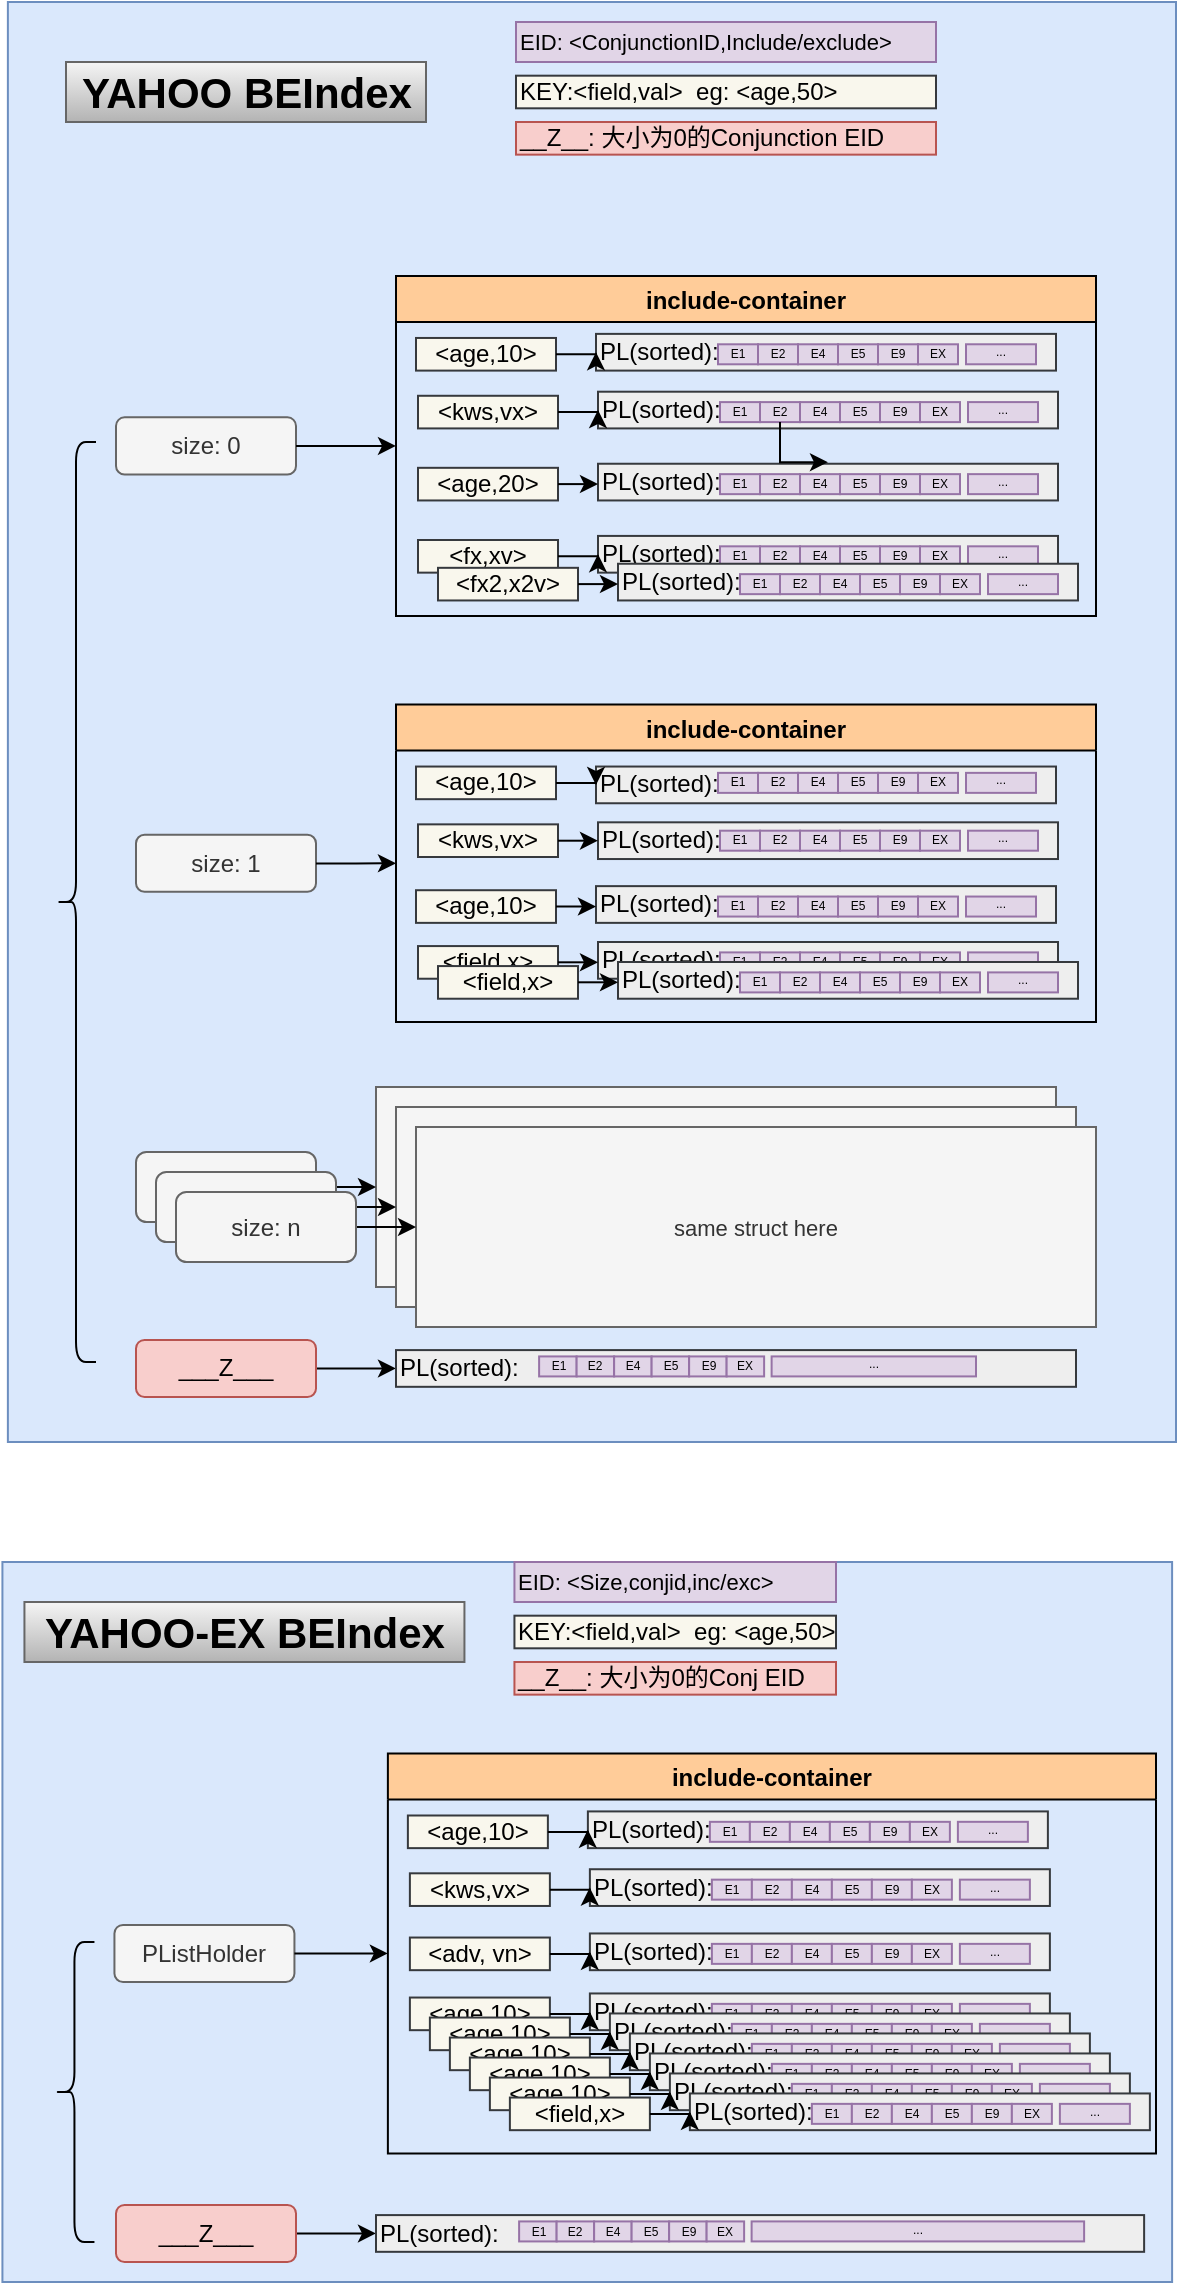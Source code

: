 <mxfile version="18.0.7" type="device"><diagram id="L6meTNRRDN57tBuzI6hQ" name="第 1 页"><mxGraphModel dx="546" dy="860" grid="1" gridSize="10" guides="1" tooltips="1" connect="1" arrows="1" fold="1" page="1" pageScale="1" pageWidth="827" pageHeight="1169" math="0" shadow="0"><root><mxCell id="0"/><mxCell id="1" parent="0"/><mxCell id="2_HhylnXA9uIJdPDej2L-1" value="" style="rounded=0;whiteSpace=wrap;html=1;fontSize=11;fillColor=#dae8fc;strokeColor=#6c8ebf;" vertex="1" parent="1"><mxGeometry x="875.94" y="10" width="584.06" height="720" as="geometry"/></mxCell><mxCell id="2_HhylnXA9uIJdPDej2L-2" value="" style="shape=curlyBracket;whiteSpace=wrap;html=1;rounded=1;fontSize=11;fillColor=#FFCC99;" vertex="1" parent="1"><mxGeometry x="900" y="230" width="20" height="460" as="geometry"/></mxCell><mxCell id="2_HhylnXA9uIJdPDej2L-3" value="same struct here" style="rounded=0;whiteSpace=wrap;html=1;fontSize=11;fillColor=#f5f5f5;fontColor=#333333;strokeColor=#666666;" vertex="1" parent="1"><mxGeometry x="1060" y="552.5" width="340" height="100" as="geometry"/></mxCell><mxCell id="2_HhylnXA9uIJdPDej2L-4" style="edgeStyle=orthogonalEdgeStyle;rounded=0;orthogonalLoop=1;jettySize=auto;html=1;entryX=0;entryY=0.5;entryDx=0;entryDy=0;fontSize=6;" edge="1" parent="1" source="2_HhylnXA9uIJdPDej2L-5" target="2_HhylnXA9uIJdPDej2L-3"><mxGeometry relative="1" as="geometry"/></mxCell><mxCell id="2_HhylnXA9uIJdPDej2L-5" value="field: roomid" style="rounded=1;whiteSpace=wrap;html=1;fillColor=#f5f5f5;fontColor=#333333;strokeColor=#666666;" vertex="1" parent="1"><mxGeometry x="940" y="585" width="90" height="35" as="geometry"/></mxCell><mxCell id="2_HhylnXA9uIJdPDej2L-6" value="same struct here" style="rounded=0;whiteSpace=wrap;html=1;fontSize=11;fillColor=#f5f5f5;fontColor=#333333;strokeColor=#666666;" vertex="1" parent="1"><mxGeometry x="1070" y="562.5" width="340" height="100" as="geometry"/></mxCell><mxCell id="2_HhylnXA9uIJdPDej2L-7" style="edgeStyle=orthogonalEdgeStyle;rounded=0;orthogonalLoop=1;jettySize=auto;html=1;entryX=0;entryY=0.5;entryDx=0;entryDy=0;fontSize=6;" edge="1" parent="1" source="2_HhylnXA9uIJdPDej2L-8" target="2_HhylnXA9uIJdPDej2L-6"><mxGeometry relative="1" as="geometry"/></mxCell><mxCell id="2_HhylnXA9uIJdPDej2L-8" value="field: roomid" style="rounded=1;whiteSpace=wrap;html=1;fillColor=#f5f5f5;fontColor=#333333;strokeColor=#666666;" vertex="1" parent="1"><mxGeometry x="950" y="595" width="90" height="35" as="geometry"/></mxCell><mxCell id="2_HhylnXA9uIJdPDej2L-9" value="same struct here" style="rounded=0;whiteSpace=wrap;html=1;fontSize=11;fillColor=#f5f5f5;fontColor=#333333;strokeColor=#666666;" vertex="1" parent="1"><mxGeometry x="1080" y="572.5" width="340" height="100" as="geometry"/></mxCell><mxCell id="2_HhylnXA9uIJdPDej2L-10" style="edgeStyle=orthogonalEdgeStyle;rounded=0;orthogonalLoop=1;jettySize=auto;html=1;entryX=0;entryY=0.5;entryDx=0;entryDy=0;fontSize=6;" edge="1" parent="1" source="2_HhylnXA9uIJdPDej2L-11" target="2_HhylnXA9uIJdPDej2L-9"><mxGeometry relative="1" as="geometry"/></mxCell><mxCell id="2_HhylnXA9uIJdPDej2L-11" value="size: n" style="rounded=1;whiteSpace=wrap;html=1;fillColor=#f5f5f5;fontColor=#333333;strokeColor=#666666;" vertex="1" parent="1"><mxGeometry x="960" y="605" width="90" height="35" as="geometry"/></mxCell><mxCell id="2_HhylnXA9uIJdPDej2L-12" value="YAHOO BEIndex" style="text;html=1;align=center;verticalAlign=middle;resizable=0;points=[];autosize=1;strokeColor=#666666;fillColor=#f5f5f5;fontSize=21;flipV=0;flipH=0;fontStyle=1;gradientColor=#b3b3b3;" vertex="1" parent="1"><mxGeometry x="905" y="40" width="180" height="30" as="geometry"/></mxCell><mxCell id="2_HhylnXA9uIJdPDej2L-13" value="EID: &amp;lt;ConjunctionID,Include/exclude&amp;gt;" style="rounded=0;whiteSpace=wrap;html=1;fontSize=11;fillColor=#e1d5e7;strokeColor=#9673a6;align=left;" vertex="1" parent="1"><mxGeometry x="1130" y="20" width="210" height="20" as="geometry"/></mxCell><mxCell id="2_HhylnXA9uIJdPDej2L-14" value="KEY:&amp;lt;field,val&amp;gt;&amp;nbsp; eg: &amp;lt;age,50&amp;gt;" style="text;html=1;strokeColor=#36393d;fillColor=#f9f7ed;align=left;verticalAlign=middle;whiteSpace=wrap;rounded=0;" vertex="1" parent="1"><mxGeometry x="1130" y="46.84" width="210" height="16.32" as="geometry"/></mxCell><mxCell id="2_HhylnXA9uIJdPDej2L-15" value="size: 1" style="rounded=1;whiteSpace=wrap;html=1;fillColor=#f5f5f5;fontColor=#333333;strokeColor=#666666;" vertex="1" parent="1"><mxGeometry x="940" y="426.35" width="90" height="28.553" as="geometry"/></mxCell><mxCell id="2_HhylnXA9uIJdPDej2L-16" value="include-container" style="swimlane;fillColor=#FFCC99;" vertex="1" parent="1"><mxGeometry x="1070" y="361.25" width="350" height="158.75" as="geometry"><mxRectangle x="360" y="-50" width="90" height="23" as="alternateBounds"/></mxGeometry></mxCell><mxCell id="2_HhylnXA9uIJdPDej2L-17" value="" style="group" vertex="1" connectable="0" parent="2_HhylnXA9uIJdPDej2L-16"><mxGeometry x="10" y="28.98" width="320" height="18.36" as="geometry"/></mxCell><mxCell id="2_HhylnXA9uIJdPDej2L-18" value="&amp;lt;age,10&amp;gt;" style="text;html=1;strokeColor=#36393d;fillColor=#f9f7ed;align=center;verticalAlign=middle;whiteSpace=wrap;rounded=0;" vertex="1" parent="2_HhylnXA9uIJdPDej2L-17"><mxGeometry y="2.04" width="70" height="16.32" as="geometry"/></mxCell><mxCell id="2_HhylnXA9uIJdPDej2L-19" value="PL(sorted):&amp;nbsp;" style="whiteSpace=wrap;html=1;fillColor=#eeeeee;strokeColor=#36393d;rounded=0;align=left;" vertex="1" parent="2_HhylnXA9uIJdPDej2L-17"><mxGeometry x="90" y="2.04" width="230" height="18.36" as="geometry"/></mxCell><mxCell id="2_HhylnXA9uIJdPDej2L-20" style="edgeStyle=orthogonalEdgeStyle;rounded=0;orthogonalLoop=1;jettySize=auto;html=1;entryX=0;entryY=0.5;entryDx=0;entryDy=0;" edge="1" parent="2_HhylnXA9uIJdPDej2L-17" source="2_HhylnXA9uIJdPDej2L-18" target="2_HhylnXA9uIJdPDej2L-19"><mxGeometry relative="1" as="geometry"/></mxCell><mxCell id="2_HhylnXA9uIJdPDej2L-21" value="E1" style="rounded=0;whiteSpace=wrap;html=1;fontSize=6;fillColor=#e1d5e7;strokeColor=#9673a6;" vertex="1" parent="2_HhylnXA9uIJdPDej2L-17"><mxGeometry x="151" y="5.204" width="20" height="10" as="geometry"/></mxCell><mxCell id="2_HhylnXA9uIJdPDej2L-22" value="E2" style="rounded=0;whiteSpace=wrap;html=1;fontSize=6;fillColor=#e1d5e7;strokeColor=#9673a6;" vertex="1" parent="2_HhylnXA9uIJdPDej2L-17"><mxGeometry x="171" y="5.204" width="20" height="10" as="geometry"/></mxCell><mxCell id="2_HhylnXA9uIJdPDej2L-23" value="E4" style="rounded=0;whiteSpace=wrap;html=1;fontSize=6;fillColor=#e1d5e7;strokeColor=#9673a6;" vertex="1" parent="2_HhylnXA9uIJdPDej2L-17"><mxGeometry x="191" y="5.204" width="20" height="10" as="geometry"/></mxCell><mxCell id="2_HhylnXA9uIJdPDej2L-24" value="E5" style="rounded=0;whiteSpace=wrap;html=1;fontSize=6;fillColor=#e1d5e7;strokeColor=#9673a6;" vertex="1" parent="2_HhylnXA9uIJdPDej2L-17"><mxGeometry x="211" y="5.204" width="20" height="10" as="geometry"/></mxCell><mxCell id="2_HhylnXA9uIJdPDej2L-25" value="E9" style="rounded=0;whiteSpace=wrap;html=1;fontSize=6;fillColor=#e1d5e7;strokeColor=#9673a6;" vertex="1" parent="2_HhylnXA9uIJdPDej2L-17"><mxGeometry x="231" y="5.204" width="20" height="10" as="geometry"/></mxCell><mxCell id="2_HhylnXA9uIJdPDej2L-26" value="..." style="rounded=0;whiteSpace=wrap;html=1;fontSize=6;fillColor=#e1d5e7;strokeColor=#9673a6;verticalAlign=bottom;" vertex="1" parent="2_HhylnXA9uIJdPDej2L-17"><mxGeometry x="275" y="5.2" width="35" height="10" as="geometry"/></mxCell><mxCell id="2_HhylnXA9uIJdPDej2L-27" value="EX" style="rounded=0;whiteSpace=wrap;html=1;fontSize=6;fillColor=#e1d5e7;strokeColor=#9673a6;" vertex="1" parent="2_HhylnXA9uIJdPDej2L-17"><mxGeometry x="251" y="5.204" width="20" height="10" as="geometry"/></mxCell><mxCell id="2_HhylnXA9uIJdPDej2L-28" value="" style="group" vertex="1" connectable="0" parent="2_HhylnXA9uIJdPDej2L-16"><mxGeometry x="11" y="57.89" width="320" height="18.36" as="geometry"/></mxCell><mxCell id="2_HhylnXA9uIJdPDej2L-29" value="&amp;lt;kws,vx&amp;gt;" style="text;html=1;strokeColor=#36393d;fillColor=#f9f7ed;align=center;verticalAlign=middle;whiteSpace=wrap;rounded=0;" vertex="1" parent="2_HhylnXA9uIJdPDej2L-28"><mxGeometry y="2.04" width="70" height="16.32" as="geometry"/></mxCell><mxCell id="2_HhylnXA9uIJdPDej2L-30" value="PL(sorted):&amp;nbsp;" style="whiteSpace=wrap;html=1;fillColor=#eeeeee;strokeColor=#36393d;rounded=0;align=left;" vertex="1" parent="2_HhylnXA9uIJdPDej2L-28"><mxGeometry x="90" y="1.02" width="230" height="18.36" as="geometry"/></mxCell><mxCell id="2_HhylnXA9uIJdPDej2L-31" style="edgeStyle=orthogonalEdgeStyle;rounded=0;orthogonalLoop=1;jettySize=auto;html=1;entryX=0;entryY=0.5;entryDx=0;entryDy=0;" edge="1" parent="2_HhylnXA9uIJdPDej2L-28" source="2_HhylnXA9uIJdPDej2L-29" target="2_HhylnXA9uIJdPDej2L-30"><mxGeometry relative="1" as="geometry"/></mxCell><mxCell id="2_HhylnXA9uIJdPDej2L-32" value="E1" style="rounded=0;whiteSpace=wrap;html=1;fontSize=6;fillColor=#e1d5e7;strokeColor=#9673a6;" vertex="1" parent="2_HhylnXA9uIJdPDej2L-28"><mxGeometry x="151" y="5.204" width="20" height="10" as="geometry"/></mxCell><mxCell id="2_HhylnXA9uIJdPDej2L-33" value="E2" style="rounded=0;whiteSpace=wrap;html=1;fontSize=6;fillColor=#e1d5e7;strokeColor=#9673a6;" vertex="1" parent="2_HhylnXA9uIJdPDej2L-28"><mxGeometry x="171" y="5.204" width="20" height="10" as="geometry"/></mxCell><mxCell id="2_HhylnXA9uIJdPDej2L-34" value="E4" style="rounded=0;whiteSpace=wrap;html=1;fontSize=6;fillColor=#e1d5e7;strokeColor=#9673a6;" vertex="1" parent="2_HhylnXA9uIJdPDej2L-28"><mxGeometry x="191" y="5.204" width="20" height="10" as="geometry"/></mxCell><mxCell id="2_HhylnXA9uIJdPDej2L-35" value="E5" style="rounded=0;whiteSpace=wrap;html=1;fontSize=6;fillColor=#e1d5e7;strokeColor=#9673a6;" vertex="1" parent="2_HhylnXA9uIJdPDej2L-28"><mxGeometry x="211" y="5.204" width="20" height="10" as="geometry"/></mxCell><mxCell id="2_HhylnXA9uIJdPDej2L-36" value="E9" style="rounded=0;whiteSpace=wrap;html=1;fontSize=6;fillColor=#e1d5e7;strokeColor=#9673a6;" vertex="1" parent="2_HhylnXA9uIJdPDej2L-28"><mxGeometry x="231" y="5.204" width="20" height="10" as="geometry"/></mxCell><mxCell id="2_HhylnXA9uIJdPDej2L-37" value="..." style="rounded=0;whiteSpace=wrap;html=1;fontSize=6;fillColor=#e1d5e7;strokeColor=#9673a6;verticalAlign=bottom;" vertex="1" parent="2_HhylnXA9uIJdPDej2L-28"><mxGeometry x="275" y="5.2" width="35" height="10" as="geometry"/></mxCell><mxCell id="2_HhylnXA9uIJdPDej2L-38" value="EX" style="rounded=0;whiteSpace=wrap;html=1;fontSize=6;fillColor=#e1d5e7;strokeColor=#9673a6;" vertex="1" parent="2_HhylnXA9uIJdPDej2L-28"><mxGeometry x="251" y="5.204" width="20" height="10" as="geometry"/></mxCell><mxCell id="2_HhylnXA9uIJdPDej2L-39" value="" style="group" vertex="1" connectable="0" parent="2_HhylnXA9uIJdPDej2L-16"><mxGeometry x="10" y="90.82" width="320" height="18.36" as="geometry"/></mxCell><mxCell id="2_HhylnXA9uIJdPDej2L-40" value="&amp;lt;age,10&amp;gt;" style="text;html=1;strokeColor=#36393d;fillColor=#f9f7ed;align=center;verticalAlign=middle;whiteSpace=wrap;rounded=0;" vertex="1" parent="2_HhylnXA9uIJdPDej2L-39"><mxGeometry y="2.04" width="70" height="16.32" as="geometry"/></mxCell><mxCell id="2_HhylnXA9uIJdPDej2L-41" value="PL(sorted):&amp;nbsp;" style="whiteSpace=wrap;html=1;fillColor=#eeeeee;strokeColor=#36393d;rounded=0;align=left;" vertex="1" parent="2_HhylnXA9uIJdPDej2L-39"><mxGeometry x="90" width="230" height="18.36" as="geometry"/></mxCell><mxCell id="2_HhylnXA9uIJdPDej2L-42" style="edgeStyle=orthogonalEdgeStyle;rounded=0;orthogonalLoop=1;jettySize=auto;html=1;entryX=0;entryY=0.5;entryDx=0;entryDy=0;" edge="1" parent="2_HhylnXA9uIJdPDej2L-39" source="2_HhylnXA9uIJdPDej2L-40" target="2_HhylnXA9uIJdPDej2L-41"><mxGeometry relative="1" as="geometry"/></mxCell><mxCell id="2_HhylnXA9uIJdPDej2L-43" value="E1" style="rounded=0;whiteSpace=wrap;html=1;fontSize=6;fillColor=#e1d5e7;strokeColor=#9673a6;" vertex="1" parent="2_HhylnXA9uIJdPDej2L-39"><mxGeometry x="151" y="5.204" width="20" height="10" as="geometry"/></mxCell><mxCell id="2_HhylnXA9uIJdPDej2L-44" value="E2" style="rounded=0;whiteSpace=wrap;html=1;fontSize=6;fillColor=#e1d5e7;strokeColor=#9673a6;" vertex="1" parent="2_HhylnXA9uIJdPDej2L-39"><mxGeometry x="171" y="5.204" width="20" height="10" as="geometry"/></mxCell><mxCell id="2_HhylnXA9uIJdPDej2L-45" value="E4" style="rounded=0;whiteSpace=wrap;html=1;fontSize=6;fillColor=#e1d5e7;strokeColor=#9673a6;" vertex="1" parent="2_HhylnXA9uIJdPDej2L-39"><mxGeometry x="191" y="5.204" width="20" height="10" as="geometry"/></mxCell><mxCell id="2_HhylnXA9uIJdPDej2L-46" value="E5" style="rounded=0;whiteSpace=wrap;html=1;fontSize=6;fillColor=#e1d5e7;strokeColor=#9673a6;" vertex="1" parent="2_HhylnXA9uIJdPDej2L-39"><mxGeometry x="211" y="5.204" width="20" height="10" as="geometry"/></mxCell><mxCell id="2_HhylnXA9uIJdPDej2L-47" value="E9" style="rounded=0;whiteSpace=wrap;html=1;fontSize=6;fillColor=#e1d5e7;strokeColor=#9673a6;" vertex="1" parent="2_HhylnXA9uIJdPDej2L-39"><mxGeometry x="231" y="5.204" width="20" height="10" as="geometry"/></mxCell><mxCell id="2_HhylnXA9uIJdPDej2L-48" value="..." style="rounded=0;whiteSpace=wrap;html=1;fontSize=6;fillColor=#e1d5e7;strokeColor=#9673a6;verticalAlign=bottom;" vertex="1" parent="2_HhylnXA9uIJdPDej2L-39"><mxGeometry x="275" y="5.2" width="35" height="10" as="geometry"/></mxCell><mxCell id="2_HhylnXA9uIJdPDej2L-49" value="EX" style="rounded=0;whiteSpace=wrap;html=1;fontSize=6;fillColor=#e1d5e7;strokeColor=#9673a6;" vertex="1" parent="2_HhylnXA9uIJdPDej2L-39"><mxGeometry x="251" y="5.204" width="20" height="10" as="geometry"/></mxCell><mxCell id="2_HhylnXA9uIJdPDej2L-94" value="" style="group" vertex="1" connectable="0" parent="2_HhylnXA9uIJdPDej2L-16"><mxGeometry x="11" y="118.75" width="320" height="18.36" as="geometry"/></mxCell><mxCell id="2_HhylnXA9uIJdPDej2L-95" value="&amp;lt;field,x&amp;gt;" style="text;html=1;strokeColor=#36393d;fillColor=#f9f7ed;align=center;verticalAlign=middle;whiteSpace=wrap;rounded=0;" vertex="1" parent="2_HhylnXA9uIJdPDej2L-94"><mxGeometry y="2.04" width="70" height="16.32" as="geometry"/></mxCell><mxCell id="2_HhylnXA9uIJdPDej2L-96" value="PL(sorted):&amp;nbsp;" style="whiteSpace=wrap;html=1;fillColor=#eeeeee;strokeColor=#36393d;rounded=0;align=left;" vertex="1" parent="2_HhylnXA9uIJdPDej2L-94"><mxGeometry x="90" width="230" height="18.36" as="geometry"/></mxCell><mxCell id="2_HhylnXA9uIJdPDej2L-97" style="edgeStyle=orthogonalEdgeStyle;rounded=0;orthogonalLoop=1;jettySize=auto;html=1;entryX=0;entryY=0.5;entryDx=0;entryDy=0;" edge="1" parent="2_HhylnXA9uIJdPDej2L-94" source="2_HhylnXA9uIJdPDej2L-95" target="2_HhylnXA9uIJdPDej2L-96"><mxGeometry relative="1" as="geometry"/></mxCell><mxCell id="2_HhylnXA9uIJdPDej2L-98" value="E1" style="rounded=0;whiteSpace=wrap;html=1;fontSize=6;fillColor=#e1d5e7;strokeColor=#9673a6;" vertex="1" parent="2_HhylnXA9uIJdPDej2L-94"><mxGeometry x="151" y="5.204" width="20" height="10" as="geometry"/></mxCell><mxCell id="2_HhylnXA9uIJdPDej2L-99" value="E2" style="rounded=0;whiteSpace=wrap;html=1;fontSize=6;fillColor=#e1d5e7;strokeColor=#9673a6;" vertex="1" parent="2_HhylnXA9uIJdPDej2L-94"><mxGeometry x="171" y="5.204" width="20" height="10" as="geometry"/></mxCell><mxCell id="2_HhylnXA9uIJdPDej2L-100" value="E4" style="rounded=0;whiteSpace=wrap;html=1;fontSize=6;fillColor=#e1d5e7;strokeColor=#9673a6;" vertex="1" parent="2_HhylnXA9uIJdPDej2L-94"><mxGeometry x="191" y="5.204" width="20" height="10" as="geometry"/></mxCell><mxCell id="2_HhylnXA9uIJdPDej2L-101" value="E5" style="rounded=0;whiteSpace=wrap;html=1;fontSize=6;fillColor=#e1d5e7;strokeColor=#9673a6;" vertex="1" parent="2_HhylnXA9uIJdPDej2L-94"><mxGeometry x="211" y="5.204" width="20" height="10" as="geometry"/></mxCell><mxCell id="2_HhylnXA9uIJdPDej2L-102" value="E9" style="rounded=0;whiteSpace=wrap;html=1;fontSize=6;fillColor=#e1d5e7;strokeColor=#9673a6;" vertex="1" parent="2_HhylnXA9uIJdPDej2L-94"><mxGeometry x="231" y="5.204" width="20" height="10" as="geometry"/></mxCell><mxCell id="2_HhylnXA9uIJdPDej2L-103" value="..." style="rounded=0;whiteSpace=wrap;html=1;fontSize=6;fillColor=#e1d5e7;strokeColor=#9673a6;verticalAlign=bottom;" vertex="1" parent="2_HhylnXA9uIJdPDej2L-94"><mxGeometry x="275" y="5.2" width="35" height="10" as="geometry"/></mxCell><mxCell id="2_HhylnXA9uIJdPDej2L-104" value="EX" style="rounded=0;whiteSpace=wrap;html=1;fontSize=6;fillColor=#e1d5e7;strokeColor=#9673a6;" vertex="1" parent="2_HhylnXA9uIJdPDej2L-94"><mxGeometry x="251" y="5.204" width="20" height="10" as="geometry"/></mxCell><mxCell id="2_HhylnXA9uIJdPDej2L-105" style="edgeStyle=orthogonalEdgeStyle;rounded=0;orthogonalLoop=1;jettySize=auto;html=1;entryX=0;entryY=0.5;entryDx=0;entryDy=0;fontSize=6;" edge="1" parent="1" source="2_HhylnXA9uIJdPDej2L-15" target="2_HhylnXA9uIJdPDej2L-16"><mxGeometry relative="1" as="geometry"/></mxCell><mxCell id="2_HhylnXA9uIJdPDej2L-106" style="edgeStyle=orthogonalEdgeStyle;rounded=0;orthogonalLoop=1;jettySize=auto;html=1;entryX=0;entryY=0.5;entryDx=0;entryDy=0;fontSize=6;" edge="1" parent="1" source="2_HhylnXA9uIJdPDej2L-107" target="2_HhylnXA9uIJdPDej2L-108"><mxGeometry relative="1" as="geometry"/></mxCell><mxCell id="2_HhylnXA9uIJdPDej2L-107" value="___Z___" style="rounded=1;whiteSpace=wrap;html=1;fillColor=#f8cecc;strokeColor=#b85450;" vertex="1" parent="1"><mxGeometry x="940" y="678.95" width="90" height="28.553" as="geometry"/></mxCell><mxCell id="2_HhylnXA9uIJdPDej2L-108" value="PL(sorted):&amp;nbsp;" style="whiteSpace=wrap;html=1;fillColor=#eeeeee;strokeColor=#36393d;rounded=0;align=left;" vertex="1" parent="1"><mxGeometry x="1070" y="684.05" width="340" height="18.36" as="geometry"/></mxCell><mxCell id="2_HhylnXA9uIJdPDej2L-109" value="E1" style="rounded=0;whiteSpace=wrap;html=1;fontSize=6;fillColor=#e1d5e7;strokeColor=#9673a6;" vertex="1" parent="1"><mxGeometry x="1141.562" y="687.214" width="18.75" height="10.0" as="geometry"/></mxCell><mxCell id="2_HhylnXA9uIJdPDej2L-110" value="E2" style="rounded=0;whiteSpace=wrap;html=1;fontSize=6;fillColor=#e1d5e7;strokeColor=#9673a6;" vertex="1" parent="1"><mxGeometry x="1160.312" y="687.214" width="18.75" height="10.0" as="geometry"/></mxCell><mxCell id="2_HhylnXA9uIJdPDej2L-111" value="E4" style="rounded=0;whiteSpace=wrap;html=1;fontSize=6;fillColor=#e1d5e7;strokeColor=#9673a6;" vertex="1" parent="1"><mxGeometry x="1179.062" y="687.214" width="18.75" height="10.0" as="geometry"/></mxCell><mxCell id="2_HhylnXA9uIJdPDej2L-112" value="E5" style="rounded=0;whiteSpace=wrap;html=1;fontSize=6;fillColor=#e1d5e7;strokeColor=#9673a6;" vertex="1" parent="1"><mxGeometry x="1197.812" y="687.214" width="18.75" height="10.0" as="geometry"/></mxCell><mxCell id="2_HhylnXA9uIJdPDej2L-113" value="E9" style="rounded=0;whiteSpace=wrap;html=1;fontSize=6;fillColor=#e1d5e7;strokeColor=#9673a6;" vertex="1" parent="1"><mxGeometry x="1216.562" y="687.214" width="18.75" height="10.0" as="geometry"/></mxCell><mxCell id="2_HhylnXA9uIJdPDej2L-114" value="..." style="rounded=0;whiteSpace=wrap;html=1;fontSize=6;fillColor=#e1d5e7;strokeColor=#9673a6;verticalAlign=bottom;" vertex="1" parent="1"><mxGeometry x="1257.81" y="687.21" width="102.19" height="10" as="geometry"/></mxCell><mxCell id="2_HhylnXA9uIJdPDej2L-115" value="EX" style="rounded=0;whiteSpace=wrap;html=1;fontSize=6;fillColor=#e1d5e7;strokeColor=#9673a6;" vertex="1" parent="1"><mxGeometry x="1235.312" y="687.214" width="18.75" height="10.0" as="geometry"/></mxCell><mxCell id="2_HhylnXA9uIJdPDej2L-116" value="__Z__: 大小为0的Conjunction EID" style="text;html=1;strokeColor=#b85450;fillColor=#f8cecc;align=left;verticalAlign=middle;whiteSpace=wrap;rounded=0;" vertex="1" parent="1"><mxGeometry x="1130" y="70" width="210" height="16.32" as="geometry"/></mxCell><mxCell id="2_HhylnXA9uIJdPDej2L-117" value="size: 0" style="rounded=1;whiteSpace=wrap;html=1;fillColor=#f5f5f5;fontColor=#333333;strokeColor=#666666;" vertex="1" parent="1"><mxGeometry x="930" y="217.68" width="90" height="28.553" as="geometry"/></mxCell><mxCell id="2_HhylnXA9uIJdPDej2L-118" value="include-container" style="swimlane;fillColor=#FFCC99;" vertex="1" parent="1"><mxGeometry x="1070" y="146.96" width="350" height="170" as="geometry"><mxRectangle x="360" y="-50" width="90" height="23" as="alternateBounds"/></mxGeometry></mxCell><mxCell id="2_HhylnXA9uIJdPDej2L-119" value="" style="group" vertex="1" connectable="0" parent="2_HhylnXA9uIJdPDej2L-118"><mxGeometry x="10" y="28.98" width="320" height="18.36" as="geometry"/></mxCell><mxCell id="2_HhylnXA9uIJdPDej2L-120" value="&amp;lt;age,10&amp;gt;" style="text;html=1;strokeColor=#36393d;fillColor=#f9f7ed;align=center;verticalAlign=middle;whiteSpace=wrap;rounded=0;" vertex="1" parent="2_HhylnXA9uIJdPDej2L-119"><mxGeometry y="2.04" width="70" height="16.32" as="geometry"/></mxCell><mxCell id="2_HhylnXA9uIJdPDej2L-121" value="PL(sorted):&amp;nbsp;" style="whiteSpace=wrap;html=1;fillColor=#eeeeee;strokeColor=#36393d;rounded=0;align=left;" vertex="1" parent="2_HhylnXA9uIJdPDej2L-119"><mxGeometry x="90" width="230" height="18.36" as="geometry"/></mxCell><mxCell id="2_HhylnXA9uIJdPDej2L-122" style="edgeStyle=orthogonalEdgeStyle;rounded=0;orthogonalLoop=1;jettySize=auto;html=1;entryX=0;entryY=0.5;entryDx=0;entryDy=0;" edge="1" parent="2_HhylnXA9uIJdPDej2L-119" source="2_HhylnXA9uIJdPDej2L-120" target="2_HhylnXA9uIJdPDej2L-121"><mxGeometry relative="1" as="geometry"/></mxCell><mxCell id="2_HhylnXA9uIJdPDej2L-123" value="E1" style="rounded=0;whiteSpace=wrap;html=1;fontSize=6;fillColor=#e1d5e7;strokeColor=#9673a6;" vertex="1" parent="2_HhylnXA9uIJdPDej2L-119"><mxGeometry x="151" y="5.204" width="20" height="10" as="geometry"/></mxCell><mxCell id="2_HhylnXA9uIJdPDej2L-124" value="E2" style="rounded=0;whiteSpace=wrap;html=1;fontSize=6;fillColor=#e1d5e7;strokeColor=#9673a6;" vertex="1" parent="2_HhylnXA9uIJdPDej2L-119"><mxGeometry x="171" y="5.204" width="20" height="10" as="geometry"/></mxCell><mxCell id="2_HhylnXA9uIJdPDej2L-125" value="E4" style="rounded=0;whiteSpace=wrap;html=1;fontSize=6;fillColor=#e1d5e7;strokeColor=#9673a6;" vertex="1" parent="2_HhylnXA9uIJdPDej2L-119"><mxGeometry x="191" y="5.204" width="20" height="10" as="geometry"/></mxCell><mxCell id="2_HhylnXA9uIJdPDej2L-126" value="E5" style="rounded=0;whiteSpace=wrap;html=1;fontSize=6;fillColor=#e1d5e7;strokeColor=#9673a6;" vertex="1" parent="2_HhylnXA9uIJdPDej2L-119"><mxGeometry x="211" y="5.204" width="20" height="10" as="geometry"/></mxCell><mxCell id="2_HhylnXA9uIJdPDej2L-127" value="E9" style="rounded=0;whiteSpace=wrap;html=1;fontSize=6;fillColor=#e1d5e7;strokeColor=#9673a6;" vertex="1" parent="2_HhylnXA9uIJdPDej2L-119"><mxGeometry x="231" y="5.204" width="20" height="10" as="geometry"/></mxCell><mxCell id="2_HhylnXA9uIJdPDej2L-128" value="..." style="rounded=0;whiteSpace=wrap;html=1;fontSize=6;fillColor=#e1d5e7;strokeColor=#9673a6;verticalAlign=bottom;" vertex="1" parent="2_HhylnXA9uIJdPDej2L-119"><mxGeometry x="275" y="5.2" width="35" height="10" as="geometry"/></mxCell><mxCell id="2_HhylnXA9uIJdPDej2L-129" value="EX" style="rounded=0;whiteSpace=wrap;html=1;fontSize=6;fillColor=#e1d5e7;strokeColor=#9673a6;" vertex="1" parent="2_HhylnXA9uIJdPDej2L-119"><mxGeometry x="251" y="5.204" width="20" height="10" as="geometry"/></mxCell><mxCell id="2_HhylnXA9uIJdPDej2L-130" value="" style="group" vertex="1" connectable="0" parent="2_HhylnXA9uIJdPDej2L-118"><mxGeometry x="11" y="57.89" width="320" height="18.36" as="geometry"/></mxCell><mxCell id="2_HhylnXA9uIJdPDej2L-131" value="&amp;lt;kws,vx&amp;gt;" style="text;html=1;strokeColor=#36393d;fillColor=#f9f7ed;align=center;verticalAlign=middle;whiteSpace=wrap;rounded=0;" vertex="1" parent="2_HhylnXA9uIJdPDej2L-130"><mxGeometry y="2.04" width="70" height="16.32" as="geometry"/></mxCell><mxCell id="2_HhylnXA9uIJdPDej2L-132" value="PL(sorted):&amp;nbsp;" style="whiteSpace=wrap;html=1;fillColor=#eeeeee;strokeColor=#36393d;rounded=0;align=left;" vertex="1" parent="2_HhylnXA9uIJdPDej2L-130"><mxGeometry x="90" width="230" height="18.36" as="geometry"/></mxCell><mxCell id="2_HhylnXA9uIJdPDej2L-133" style="edgeStyle=orthogonalEdgeStyle;rounded=0;orthogonalLoop=1;jettySize=auto;html=1;entryX=0;entryY=0.5;entryDx=0;entryDy=0;" edge="1" parent="2_HhylnXA9uIJdPDej2L-130" source="2_HhylnXA9uIJdPDej2L-131" target="2_HhylnXA9uIJdPDej2L-132"><mxGeometry relative="1" as="geometry"/></mxCell><mxCell id="2_HhylnXA9uIJdPDej2L-134" value="E1" style="rounded=0;whiteSpace=wrap;html=1;fontSize=6;fillColor=#e1d5e7;strokeColor=#9673a6;" vertex="1" parent="2_HhylnXA9uIJdPDej2L-130"><mxGeometry x="151" y="5.204" width="20" height="10" as="geometry"/></mxCell><mxCell id="2_HhylnXA9uIJdPDej2L-135" value="E2" style="rounded=0;whiteSpace=wrap;html=1;fontSize=6;fillColor=#e1d5e7;strokeColor=#9673a6;" vertex="1" parent="2_HhylnXA9uIJdPDej2L-130"><mxGeometry x="171" y="5.204" width="20" height="10" as="geometry"/></mxCell><mxCell id="2_HhylnXA9uIJdPDej2L-136" value="E4" style="rounded=0;whiteSpace=wrap;html=1;fontSize=6;fillColor=#e1d5e7;strokeColor=#9673a6;" vertex="1" parent="2_HhylnXA9uIJdPDej2L-130"><mxGeometry x="191" y="5.204" width="20" height="10" as="geometry"/></mxCell><mxCell id="2_HhylnXA9uIJdPDej2L-137" value="E5" style="rounded=0;whiteSpace=wrap;html=1;fontSize=6;fillColor=#e1d5e7;strokeColor=#9673a6;" vertex="1" parent="2_HhylnXA9uIJdPDej2L-130"><mxGeometry x="211" y="5.204" width="20" height="10" as="geometry"/></mxCell><mxCell id="2_HhylnXA9uIJdPDej2L-138" value="E9" style="rounded=0;whiteSpace=wrap;html=1;fontSize=6;fillColor=#e1d5e7;strokeColor=#9673a6;" vertex="1" parent="2_HhylnXA9uIJdPDej2L-130"><mxGeometry x="231" y="5.204" width="20" height="10" as="geometry"/></mxCell><mxCell id="2_HhylnXA9uIJdPDej2L-139" value="..." style="rounded=0;whiteSpace=wrap;html=1;fontSize=6;fillColor=#e1d5e7;strokeColor=#9673a6;verticalAlign=bottom;" vertex="1" parent="2_HhylnXA9uIJdPDej2L-130"><mxGeometry x="275" y="5.2" width="35" height="10" as="geometry"/></mxCell><mxCell id="2_HhylnXA9uIJdPDej2L-140" value="EX" style="rounded=0;whiteSpace=wrap;html=1;fontSize=6;fillColor=#e1d5e7;strokeColor=#9673a6;" vertex="1" parent="2_HhylnXA9uIJdPDej2L-130"><mxGeometry x="251" y="5.204" width="20" height="10" as="geometry"/></mxCell><mxCell id="2_HhylnXA9uIJdPDej2L-152" value="" style="group" vertex="1" connectable="0" parent="2_HhylnXA9uIJdPDej2L-118"><mxGeometry x="11" y="93.91" width="320" height="18.36" as="geometry"/></mxCell><mxCell id="2_HhylnXA9uIJdPDej2L-153" value="&amp;lt;age,20&amp;gt;" style="text;html=1;strokeColor=#36393d;fillColor=#f9f7ed;align=center;verticalAlign=middle;whiteSpace=wrap;rounded=0;" vertex="1" parent="2_HhylnXA9uIJdPDej2L-152"><mxGeometry y="2.04" width="70" height="16.32" as="geometry"/></mxCell><mxCell id="2_HhylnXA9uIJdPDej2L-154" value="PL(sorted):&amp;nbsp;" style="whiteSpace=wrap;html=1;fillColor=#eeeeee;strokeColor=#36393d;rounded=0;align=left;" vertex="1" parent="2_HhylnXA9uIJdPDej2L-152"><mxGeometry x="90" width="230" height="18.36" as="geometry"/></mxCell><mxCell id="2_HhylnXA9uIJdPDej2L-155" style="edgeStyle=orthogonalEdgeStyle;rounded=0;orthogonalLoop=1;jettySize=auto;html=1;entryX=0;entryY=0.5;entryDx=0;entryDy=0;" edge="1" parent="2_HhylnXA9uIJdPDej2L-152" source="2_HhylnXA9uIJdPDej2L-153" target="2_HhylnXA9uIJdPDej2L-154"><mxGeometry relative="1" as="geometry"/></mxCell><mxCell id="2_HhylnXA9uIJdPDej2L-156" value="E1" style="rounded=0;whiteSpace=wrap;html=1;fontSize=6;fillColor=#e1d5e7;strokeColor=#9673a6;" vertex="1" parent="2_HhylnXA9uIJdPDej2L-152"><mxGeometry x="151" y="5.204" width="20" height="10" as="geometry"/></mxCell><mxCell id="2_HhylnXA9uIJdPDej2L-157" value="E2" style="rounded=0;whiteSpace=wrap;html=1;fontSize=6;fillColor=#e1d5e7;strokeColor=#9673a6;" vertex="1" parent="2_HhylnXA9uIJdPDej2L-152"><mxGeometry x="171" y="5.204" width="20" height="10" as="geometry"/></mxCell><mxCell id="2_HhylnXA9uIJdPDej2L-158" value="E4" style="rounded=0;whiteSpace=wrap;html=1;fontSize=6;fillColor=#e1d5e7;strokeColor=#9673a6;" vertex="1" parent="2_HhylnXA9uIJdPDej2L-152"><mxGeometry x="191" y="5.204" width="20" height="10" as="geometry"/></mxCell><mxCell id="2_HhylnXA9uIJdPDej2L-159" value="E5" style="rounded=0;whiteSpace=wrap;html=1;fontSize=6;fillColor=#e1d5e7;strokeColor=#9673a6;" vertex="1" parent="2_HhylnXA9uIJdPDej2L-152"><mxGeometry x="211" y="5.204" width="20" height="10" as="geometry"/></mxCell><mxCell id="2_HhylnXA9uIJdPDej2L-160" value="E9" style="rounded=0;whiteSpace=wrap;html=1;fontSize=6;fillColor=#e1d5e7;strokeColor=#9673a6;" vertex="1" parent="2_HhylnXA9uIJdPDej2L-152"><mxGeometry x="231" y="5.204" width="20" height="10" as="geometry"/></mxCell><mxCell id="2_HhylnXA9uIJdPDej2L-161" value="..." style="rounded=0;whiteSpace=wrap;html=1;fontSize=6;fillColor=#e1d5e7;strokeColor=#9673a6;verticalAlign=bottom;" vertex="1" parent="2_HhylnXA9uIJdPDej2L-152"><mxGeometry x="275" y="5.2" width="35" height="10" as="geometry"/></mxCell><mxCell id="2_HhylnXA9uIJdPDej2L-162" value="EX" style="rounded=0;whiteSpace=wrap;html=1;fontSize=6;fillColor=#e1d5e7;strokeColor=#9673a6;" vertex="1" parent="2_HhylnXA9uIJdPDej2L-152"><mxGeometry x="251" y="5.204" width="20" height="10" as="geometry"/></mxCell><mxCell id="2_HhylnXA9uIJdPDej2L-174" value="" style="group" vertex="1" connectable="0" parent="2_HhylnXA9uIJdPDej2L-118"><mxGeometry x="11" y="130" width="320" height="18.36" as="geometry"/></mxCell><mxCell id="2_HhylnXA9uIJdPDej2L-175" value="&amp;lt;fx,xv&amp;gt;" style="text;html=1;strokeColor=#36393d;fillColor=#f9f7ed;align=center;verticalAlign=middle;whiteSpace=wrap;rounded=0;" vertex="1" parent="2_HhylnXA9uIJdPDej2L-174"><mxGeometry y="2.04" width="70" height="16.32" as="geometry"/></mxCell><mxCell id="2_HhylnXA9uIJdPDej2L-176" value="PL(sorted):&amp;nbsp;" style="whiteSpace=wrap;html=1;fillColor=#eeeeee;strokeColor=#36393d;rounded=0;align=left;" vertex="1" parent="2_HhylnXA9uIJdPDej2L-174"><mxGeometry x="90" width="230" height="18.36" as="geometry"/></mxCell><mxCell id="2_HhylnXA9uIJdPDej2L-177" style="edgeStyle=orthogonalEdgeStyle;rounded=0;orthogonalLoop=1;jettySize=auto;html=1;entryX=0;entryY=0.5;entryDx=0;entryDy=0;" edge="1" parent="2_HhylnXA9uIJdPDej2L-174" source="2_HhylnXA9uIJdPDej2L-175" target="2_HhylnXA9uIJdPDej2L-176"><mxGeometry relative="1" as="geometry"/></mxCell><mxCell id="2_HhylnXA9uIJdPDej2L-178" value="E1" style="rounded=0;whiteSpace=wrap;html=1;fontSize=6;fillColor=#e1d5e7;strokeColor=#9673a6;" vertex="1" parent="2_HhylnXA9uIJdPDej2L-174"><mxGeometry x="151" y="5.204" width="20" height="10" as="geometry"/></mxCell><mxCell id="2_HhylnXA9uIJdPDej2L-179" value="E2" style="rounded=0;whiteSpace=wrap;html=1;fontSize=6;fillColor=#e1d5e7;strokeColor=#9673a6;" vertex="1" parent="2_HhylnXA9uIJdPDej2L-174"><mxGeometry x="171" y="5.204" width="20" height="10" as="geometry"/></mxCell><mxCell id="2_HhylnXA9uIJdPDej2L-180" value="E4" style="rounded=0;whiteSpace=wrap;html=1;fontSize=6;fillColor=#e1d5e7;strokeColor=#9673a6;" vertex="1" parent="2_HhylnXA9uIJdPDej2L-174"><mxGeometry x="191" y="5.204" width="20" height="10" as="geometry"/></mxCell><mxCell id="2_HhylnXA9uIJdPDej2L-181" value="E5" style="rounded=0;whiteSpace=wrap;html=1;fontSize=6;fillColor=#e1d5e7;strokeColor=#9673a6;" vertex="1" parent="2_HhylnXA9uIJdPDej2L-174"><mxGeometry x="211" y="5.204" width="20" height="10" as="geometry"/></mxCell><mxCell id="2_HhylnXA9uIJdPDej2L-182" value="E9" style="rounded=0;whiteSpace=wrap;html=1;fontSize=6;fillColor=#e1d5e7;strokeColor=#9673a6;" vertex="1" parent="2_HhylnXA9uIJdPDej2L-174"><mxGeometry x="231" y="5.204" width="20" height="10" as="geometry"/></mxCell><mxCell id="2_HhylnXA9uIJdPDej2L-183" value="..." style="rounded=0;whiteSpace=wrap;html=1;fontSize=6;fillColor=#e1d5e7;strokeColor=#9673a6;verticalAlign=bottom;" vertex="1" parent="2_HhylnXA9uIJdPDej2L-174"><mxGeometry x="275" y="5.2" width="35" height="10" as="geometry"/></mxCell><mxCell id="2_HhylnXA9uIJdPDej2L-184" value="EX" style="rounded=0;whiteSpace=wrap;html=1;fontSize=6;fillColor=#e1d5e7;strokeColor=#9673a6;" vertex="1" parent="2_HhylnXA9uIJdPDej2L-174"><mxGeometry x="251" y="5.204" width="20" height="10" as="geometry"/></mxCell><mxCell id="2_HhylnXA9uIJdPDej2L-198" value="&amp;lt;fx2,x2v&amp;gt;" style="text;html=1;strokeColor=#36393d;fillColor=#f9f7ed;align=center;verticalAlign=middle;whiteSpace=wrap;rounded=0;" vertex="1" parent="2_HhylnXA9uIJdPDej2L-118"><mxGeometry x="21" y="145.95" width="70" height="16.32" as="geometry"/></mxCell><mxCell id="2_HhylnXA9uIJdPDej2L-199" value="PL(sorted):&amp;nbsp;" style="whiteSpace=wrap;html=1;fillColor=#eeeeee;strokeColor=#36393d;rounded=0;align=left;" vertex="1" parent="2_HhylnXA9uIJdPDej2L-118"><mxGeometry x="111" y="143.91" width="230" height="18.36" as="geometry"/></mxCell><mxCell id="2_HhylnXA9uIJdPDej2L-200" style="edgeStyle=orthogonalEdgeStyle;rounded=0;orthogonalLoop=1;jettySize=auto;html=1;entryX=0;entryY=0.5;entryDx=0;entryDy=0;" edge="1" parent="2_HhylnXA9uIJdPDej2L-118" source="2_HhylnXA9uIJdPDej2L-198" target="2_HhylnXA9uIJdPDej2L-199"><mxGeometry relative="1" as="geometry"/></mxCell><mxCell id="2_HhylnXA9uIJdPDej2L-201" value="E1" style="rounded=0;whiteSpace=wrap;html=1;fontSize=6;fillColor=#e1d5e7;strokeColor=#9673a6;" vertex="1" parent="2_HhylnXA9uIJdPDej2L-118"><mxGeometry x="172" y="149.114" width="20" height="10" as="geometry"/></mxCell><mxCell id="2_HhylnXA9uIJdPDej2L-202" value="E2" style="rounded=0;whiteSpace=wrap;html=1;fontSize=6;fillColor=#e1d5e7;strokeColor=#9673a6;" vertex="1" parent="2_HhylnXA9uIJdPDej2L-118"><mxGeometry x="192" y="149.114" width="20" height="10" as="geometry"/></mxCell><mxCell id="2_HhylnXA9uIJdPDej2L-203" value="E4" style="rounded=0;whiteSpace=wrap;html=1;fontSize=6;fillColor=#e1d5e7;strokeColor=#9673a6;" vertex="1" parent="2_HhylnXA9uIJdPDej2L-118"><mxGeometry x="212" y="149.114" width="20" height="10" as="geometry"/></mxCell><mxCell id="2_HhylnXA9uIJdPDej2L-204" value="E5" style="rounded=0;whiteSpace=wrap;html=1;fontSize=6;fillColor=#e1d5e7;strokeColor=#9673a6;" vertex="1" parent="2_HhylnXA9uIJdPDej2L-118"><mxGeometry x="232" y="149.114" width="20" height="10" as="geometry"/></mxCell><mxCell id="2_HhylnXA9uIJdPDej2L-205" value="E9" style="rounded=0;whiteSpace=wrap;html=1;fontSize=6;fillColor=#e1d5e7;strokeColor=#9673a6;" vertex="1" parent="2_HhylnXA9uIJdPDej2L-118"><mxGeometry x="252" y="149.114" width="20" height="10" as="geometry"/></mxCell><mxCell id="2_HhylnXA9uIJdPDej2L-206" value="..." style="rounded=0;whiteSpace=wrap;html=1;fontSize=6;fillColor=#e1d5e7;strokeColor=#9673a6;verticalAlign=bottom;" vertex="1" parent="2_HhylnXA9uIJdPDej2L-118"><mxGeometry x="296" y="149.11" width="35" height="10" as="geometry"/></mxCell><mxCell id="2_HhylnXA9uIJdPDej2L-207" value="EX" style="rounded=0;whiteSpace=wrap;html=1;fontSize=6;fillColor=#e1d5e7;strokeColor=#9673a6;" vertex="1" parent="2_HhylnXA9uIJdPDej2L-118"><mxGeometry x="272" y="149.114" width="20" height="10" as="geometry"/></mxCell><mxCell id="2_HhylnXA9uIJdPDej2L-370" value="" style="edgeStyle=orthogonalEdgeStyle;rounded=0;orthogonalLoop=1;jettySize=auto;html=1;" edge="1" parent="2_HhylnXA9uIJdPDej2L-118" source="2_HhylnXA9uIJdPDej2L-135" target="2_HhylnXA9uIJdPDej2L-154"><mxGeometry relative="1" as="geometry"/></mxCell><mxCell id="2_HhylnXA9uIJdPDej2L-185" style="edgeStyle=orthogonalEdgeStyle;rounded=0;orthogonalLoop=1;jettySize=auto;html=1;entryX=0;entryY=0.5;entryDx=0;entryDy=0;fontSize=6;" edge="1" parent="1" source="2_HhylnXA9uIJdPDej2L-117" target="2_HhylnXA9uIJdPDej2L-118"><mxGeometry relative="1" as="geometry"/></mxCell><mxCell id="2_HhylnXA9uIJdPDej2L-241" value="" style="rounded=0;whiteSpace=wrap;html=1;fontSize=11;fillColor=#dae8fc;strokeColor=#6c8ebf;" vertex="1" parent="1"><mxGeometry x="873.21" y="790" width="584.84" height="360" as="geometry"/></mxCell><mxCell id="2_HhylnXA9uIJdPDej2L-242" value="" style="shape=curlyBracket;whiteSpace=wrap;html=1;rounded=1;fontSize=11;fillColor=#FFCC99;" vertex="1" parent="1"><mxGeometry x="899.22" y="980" width="20" height="150" as="geometry"/></mxCell><mxCell id="2_HhylnXA9uIJdPDej2L-243" value="YAHOO-EX BEIndex" style="text;html=1;align=center;verticalAlign=middle;resizable=0;points=[];autosize=1;strokeColor=#666666;fillColor=#f5f5f5;fontSize=21;flipV=0;flipH=0;fontStyle=1;gradientColor=#b3b3b3;" vertex="1" parent="1"><mxGeometry x="884.22" y="810" width="220" height="30" as="geometry"/></mxCell><mxCell id="2_HhylnXA9uIJdPDej2L-244" value="EID: &amp;lt;Size,conjid,inc/exc&amp;gt;" style="rounded=0;whiteSpace=wrap;html=1;fontSize=11;fillColor=#e1d5e7;strokeColor=#9673a6;align=left;" vertex="1" parent="1"><mxGeometry x="1129.22" y="790" width="160.78" height="20" as="geometry"/></mxCell><mxCell id="2_HhylnXA9uIJdPDej2L-245" value="KEY:&amp;lt;field,val&amp;gt;&amp;nbsp; eg: &amp;lt;age,50&amp;gt;" style="text;html=1;strokeColor=#36393d;fillColor=#f9f7ed;align=left;verticalAlign=middle;whiteSpace=wrap;rounded=0;" vertex="1" parent="1"><mxGeometry x="1129.22" y="816.84" width="160.78" height="16.32" as="geometry"/></mxCell><mxCell id="2_HhylnXA9uIJdPDej2L-246" style="edgeStyle=orthogonalEdgeStyle;rounded=0;orthogonalLoop=1;jettySize=auto;html=1;entryX=0;entryY=0.5;entryDx=0;entryDy=0;fontSize=6;" edge="1" parent="1" source="2_HhylnXA9uIJdPDej2L-247" target="2_HhylnXA9uIJdPDej2L-248"><mxGeometry relative="1" as="geometry"/></mxCell><mxCell id="2_HhylnXA9uIJdPDej2L-247" value="___Z___" style="rounded=1;whiteSpace=wrap;html=1;fillColor=#f8cecc;strokeColor=#b85450;" vertex="1" parent="1"><mxGeometry x="930" y="1111.45" width="90" height="28.553" as="geometry"/></mxCell><mxCell id="2_HhylnXA9uIJdPDej2L-248" value="PL(sorted):&amp;nbsp;" style="whiteSpace=wrap;html=1;fillColor=#eeeeee;strokeColor=#36393d;rounded=0;align=left;" vertex="1" parent="1"><mxGeometry x="1060" y="1116.55" width="384.06" height="18.36" as="geometry"/></mxCell><mxCell id="2_HhylnXA9uIJdPDej2L-249" value="E1" style="rounded=0;whiteSpace=wrap;html=1;fontSize=6;fillColor=#e1d5e7;strokeColor=#9673a6;" vertex="1" parent="1"><mxGeometry x="1131.562" y="1119.714" width="18.75" height="10.0" as="geometry"/></mxCell><mxCell id="2_HhylnXA9uIJdPDej2L-250" value="E2" style="rounded=0;whiteSpace=wrap;html=1;fontSize=6;fillColor=#e1d5e7;strokeColor=#9673a6;" vertex="1" parent="1"><mxGeometry x="1150.312" y="1119.714" width="18.75" height="10.0" as="geometry"/></mxCell><mxCell id="2_HhylnXA9uIJdPDej2L-251" value="E4" style="rounded=0;whiteSpace=wrap;html=1;fontSize=6;fillColor=#e1d5e7;strokeColor=#9673a6;" vertex="1" parent="1"><mxGeometry x="1169.062" y="1119.714" width="18.75" height="10.0" as="geometry"/></mxCell><mxCell id="2_HhylnXA9uIJdPDej2L-252" value="E5" style="rounded=0;whiteSpace=wrap;html=1;fontSize=6;fillColor=#e1d5e7;strokeColor=#9673a6;" vertex="1" parent="1"><mxGeometry x="1187.812" y="1119.714" width="18.75" height="10.0" as="geometry"/></mxCell><mxCell id="2_HhylnXA9uIJdPDej2L-253" value="E9" style="rounded=0;whiteSpace=wrap;html=1;fontSize=6;fillColor=#e1d5e7;strokeColor=#9673a6;" vertex="1" parent="1"><mxGeometry x="1206.562" y="1119.714" width="18.75" height="10.0" as="geometry"/></mxCell><mxCell id="2_HhylnXA9uIJdPDej2L-254" value="..." style="rounded=0;whiteSpace=wrap;html=1;fontSize=6;fillColor=#e1d5e7;strokeColor=#9673a6;verticalAlign=bottom;" vertex="1" parent="1"><mxGeometry x="1247.81" y="1119.71" width="166.25" height="10" as="geometry"/></mxCell><mxCell id="2_HhylnXA9uIJdPDej2L-255" value="EX" style="rounded=0;whiteSpace=wrap;html=1;fontSize=6;fillColor=#e1d5e7;strokeColor=#9673a6;" vertex="1" parent="1"><mxGeometry x="1225.312" y="1119.714" width="18.75" height="10.0" as="geometry"/></mxCell><mxCell id="2_HhylnXA9uIJdPDej2L-256" value="__Z__: 大小为0的Conj EID" style="text;html=1;strokeColor=#b85450;fillColor=#f8cecc;align=left;verticalAlign=middle;whiteSpace=wrap;rounded=0;" vertex="1" parent="1"><mxGeometry x="1129.22" y="840" width="160.78" height="16.32" as="geometry"/></mxCell><mxCell id="2_HhylnXA9uIJdPDej2L-257" value="PListHolder" style="rounded=1;whiteSpace=wrap;html=1;fillColor=#f5f5f5;fontColor=#333333;strokeColor=#666666;" vertex="1" parent="1"><mxGeometry x="929.22" y="971.45" width="90" height="28.553" as="geometry"/></mxCell><mxCell id="2_HhylnXA9uIJdPDej2L-258" value="include-container" style="swimlane;fillColor=#FFCC99;" vertex="1" parent="1"><mxGeometry x="1065.94" y="885.73" width="384.06" height="200" as="geometry"><mxRectangle x="360" y="-50" width="90" height="23" as="alternateBounds"/></mxGeometry></mxCell><mxCell id="2_HhylnXA9uIJdPDej2L-259" value="" style="group" vertex="1" connectable="0" parent="2_HhylnXA9uIJdPDej2L-258"><mxGeometry x="10" y="28.98" width="320" height="18.36" as="geometry"/></mxCell><mxCell id="2_HhylnXA9uIJdPDej2L-260" value="&amp;lt;age,10&amp;gt;" style="text;html=1;strokeColor=#36393d;fillColor=#f9f7ed;align=center;verticalAlign=middle;whiteSpace=wrap;rounded=0;" vertex="1" parent="2_HhylnXA9uIJdPDej2L-259"><mxGeometry y="2.04" width="70" height="16.32" as="geometry"/></mxCell><mxCell id="2_HhylnXA9uIJdPDej2L-261" value="PL(sorted):&amp;nbsp;" style="whiteSpace=wrap;html=1;fillColor=#eeeeee;strokeColor=#36393d;rounded=0;align=left;" vertex="1" parent="2_HhylnXA9uIJdPDej2L-259"><mxGeometry x="90" width="230" height="18.36" as="geometry"/></mxCell><mxCell id="2_HhylnXA9uIJdPDej2L-262" style="edgeStyle=orthogonalEdgeStyle;rounded=0;orthogonalLoop=1;jettySize=auto;html=1;entryX=0;entryY=0.5;entryDx=0;entryDy=0;" edge="1" parent="2_HhylnXA9uIJdPDej2L-259" source="2_HhylnXA9uIJdPDej2L-260" target="2_HhylnXA9uIJdPDej2L-261"><mxGeometry relative="1" as="geometry"/></mxCell><mxCell id="2_HhylnXA9uIJdPDej2L-263" value="E1" style="rounded=0;whiteSpace=wrap;html=1;fontSize=6;fillColor=#e1d5e7;strokeColor=#9673a6;" vertex="1" parent="2_HhylnXA9uIJdPDej2L-259"><mxGeometry x="151" y="5.204" width="20" height="10" as="geometry"/></mxCell><mxCell id="2_HhylnXA9uIJdPDej2L-264" value="E2" style="rounded=0;whiteSpace=wrap;html=1;fontSize=6;fillColor=#e1d5e7;strokeColor=#9673a6;" vertex="1" parent="2_HhylnXA9uIJdPDej2L-259"><mxGeometry x="171" y="5.204" width="20" height="10" as="geometry"/></mxCell><mxCell id="2_HhylnXA9uIJdPDej2L-265" value="E4" style="rounded=0;whiteSpace=wrap;html=1;fontSize=6;fillColor=#e1d5e7;strokeColor=#9673a6;" vertex="1" parent="2_HhylnXA9uIJdPDej2L-259"><mxGeometry x="191" y="5.204" width="20" height="10" as="geometry"/></mxCell><mxCell id="2_HhylnXA9uIJdPDej2L-266" value="E5" style="rounded=0;whiteSpace=wrap;html=1;fontSize=6;fillColor=#e1d5e7;strokeColor=#9673a6;" vertex="1" parent="2_HhylnXA9uIJdPDej2L-259"><mxGeometry x="211" y="5.204" width="20" height="10" as="geometry"/></mxCell><mxCell id="2_HhylnXA9uIJdPDej2L-267" value="E9" style="rounded=0;whiteSpace=wrap;html=1;fontSize=6;fillColor=#e1d5e7;strokeColor=#9673a6;" vertex="1" parent="2_HhylnXA9uIJdPDej2L-259"><mxGeometry x="231" y="5.204" width="20" height="10" as="geometry"/></mxCell><mxCell id="2_HhylnXA9uIJdPDej2L-268" value="..." style="rounded=0;whiteSpace=wrap;html=1;fontSize=6;fillColor=#e1d5e7;strokeColor=#9673a6;verticalAlign=bottom;" vertex="1" parent="2_HhylnXA9uIJdPDej2L-259"><mxGeometry x="275" y="5.2" width="35" height="10" as="geometry"/></mxCell><mxCell id="2_HhylnXA9uIJdPDej2L-269" value="EX" style="rounded=0;whiteSpace=wrap;html=1;fontSize=6;fillColor=#e1d5e7;strokeColor=#9673a6;" vertex="1" parent="2_HhylnXA9uIJdPDej2L-259"><mxGeometry x="251" y="5.204" width="20" height="10" as="geometry"/></mxCell><mxCell id="2_HhylnXA9uIJdPDej2L-270" value="" style="group" vertex="1" connectable="0" parent="2_HhylnXA9uIJdPDej2L-258"><mxGeometry x="11" y="57.89" width="320" height="18.36" as="geometry"/></mxCell><mxCell id="2_HhylnXA9uIJdPDej2L-271" value="&amp;lt;kws,vx&amp;gt;" style="text;html=1;strokeColor=#36393d;fillColor=#f9f7ed;align=center;verticalAlign=middle;whiteSpace=wrap;rounded=0;" vertex="1" parent="2_HhylnXA9uIJdPDej2L-270"><mxGeometry y="2.04" width="70" height="16.32" as="geometry"/></mxCell><mxCell id="2_HhylnXA9uIJdPDej2L-272" value="PL(sorted):&amp;nbsp;" style="whiteSpace=wrap;html=1;fillColor=#eeeeee;strokeColor=#36393d;rounded=0;align=left;" vertex="1" parent="2_HhylnXA9uIJdPDej2L-270"><mxGeometry x="90" width="230" height="18.36" as="geometry"/></mxCell><mxCell id="2_HhylnXA9uIJdPDej2L-273" style="edgeStyle=orthogonalEdgeStyle;rounded=0;orthogonalLoop=1;jettySize=auto;html=1;entryX=0;entryY=0.5;entryDx=0;entryDy=0;" edge="1" parent="2_HhylnXA9uIJdPDej2L-270" source="2_HhylnXA9uIJdPDej2L-271" target="2_HhylnXA9uIJdPDej2L-272"><mxGeometry relative="1" as="geometry"/></mxCell><mxCell id="2_HhylnXA9uIJdPDej2L-274" value="E1" style="rounded=0;whiteSpace=wrap;html=1;fontSize=6;fillColor=#e1d5e7;strokeColor=#9673a6;" vertex="1" parent="2_HhylnXA9uIJdPDej2L-270"><mxGeometry x="151" y="5.204" width="20" height="10" as="geometry"/></mxCell><mxCell id="2_HhylnXA9uIJdPDej2L-275" value="E2" style="rounded=0;whiteSpace=wrap;html=1;fontSize=6;fillColor=#e1d5e7;strokeColor=#9673a6;" vertex="1" parent="2_HhylnXA9uIJdPDej2L-270"><mxGeometry x="171" y="5.204" width="20" height="10" as="geometry"/></mxCell><mxCell id="2_HhylnXA9uIJdPDej2L-276" value="E4" style="rounded=0;whiteSpace=wrap;html=1;fontSize=6;fillColor=#e1d5e7;strokeColor=#9673a6;" vertex="1" parent="2_HhylnXA9uIJdPDej2L-270"><mxGeometry x="191" y="5.204" width="20" height="10" as="geometry"/></mxCell><mxCell id="2_HhylnXA9uIJdPDej2L-277" value="E5" style="rounded=0;whiteSpace=wrap;html=1;fontSize=6;fillColor=#e1d5e7;strokeColor=#9673a6;" vertex="1" parent="2_HhylnXA9uIJdPDej2L-270"><mxGeometry x="211" y="5.204" width="20" height="10" as="geometry"/></mxCell><mxCell id="2_HhylnXA9uIJdPDej2L-278" value="E9" style="rounded=0;whiteSpace=wrap;html=1;fontSize=6;fillColor=#e1d5e7;strokeColor=#9673a6;" vertex="1" parent="2_HhylnXA9uIJdPDej2L-270"><mxGeometry x="231" y="5.204" width="20" height="10" as="geometry"/></mxCell><mxCell id="2_HhylnXA9uIJdPDej2L-279" value="..." style="rounded=0;whiteSpace=wrap;html=1;fontSize=6;fillColor=#e1d5e7;strokeColor=#9673a6;verticalAlign=bottom;" vertex="1" parent="2_HhylnXA9uIJdPDej2L-270"><mxGeometry x="275" y="5.2" width="35" height="10" as="geometry"/></mxCell><mxCell id="2_HhylnXA9uIJdPDej2L-280" value="EX" style="rounded=0;whiteSpace=wrap;html=1;fontSize=6;fillColor=#e1d5e7;strokeColor=#9673a6;" vertex="1" parent="2_HhylnXA9uIJdPDej2L-270"><mxGeometry x="251" y="5.204" width="20" height="10" as="geometry"/></mxCell><mxCell id="2_HhylnXA9uIJdPDej2L-281" value="" style="group" vertex="1" connectable="0" parent="2_HhylnXA9uIJdPDej2L-258"><mxGeometry x="11" y="90.0" width="320" height="18.36" as="geometry"/></mxCell><mxCell id="2_HhylnXA9uIJdPDej2L-282" value="&amp;lt;adv, vn&amp;gt;" style="text;html=1;strokeColor=#36393d;fillColor=#f9f7ed;align=center;verticalAlign=middle;whiteSpace=wrap;rounded=0;" vertex="1" parent="2_HhylnXA9uIJdPDej2L-281"><mxGeometry y="2.04" width="70" height="16.32" as="geometry"/></mxCell><mxCell id="2_HhylnXA9uIJdPDej2L-283" value="PL(sorted):&amp;nbsp;" style="whiteSpace=wrap;html=1;fillColor=#eeeeee;strokeColor=#36393d;rounded=0;align=left;" vertex="1" parent="2_HhylnXA9uIJdPDej2L-281"><mxGeometry x="90" width="230" height="18.36" as="geometry"/></mxCell><mxCell id="2_HhylnXA9uIJdPDej2L-284" style="edgeStyle=orthogonalEdgeStyle;rounded=0;orthogonalLoop=1;jettySize=auto;html=1;entryX=0;entryY=0.5;entryDx=0;entryDy=0;" edge="1" parent="2_HhylnXA9uIJdPDej2L-281" source="2_HhylnXA9uIJdPDej2L-282" target="2_HhylnXA9uIJdPDej2L-283"><mxGeometry relative="1" as="geometry"/></mxCell><mxCell id="2_HhylnXA9uIJdPDej2L-285" value="E1" style="rounded=0;whiteSpace=wrap;html=1;fontSize=6;fillColor=#e1d5e7;strokeColor=#9673a6;" vertex="1" parent="2_HhylnXA9uIJdPDej2L-281"><mxGeometry x="151" y="5.204" width="20" height="10" as="geometry"/></mxCell><mxCell id="2_HhylnXA9uIJdPDej2L-286" value="E2" style="rounded=0;whiteSpace=wrap;html=1;fontSize=6;fillColor=#e1d5e7;strokeColor=#9673a6;" vertex="1" parent="2_HhylnXA9uIJdPDej2L-281"><mxGeometry x="171" y="5.204" width="20" height="10" as="geometry"/></mxCell><mxCell id="2_HhylnXA9uIJdPDej2L-287" value="E4" style="rounded=0;whiteSpace=wrap;html=1;fontSize=6;fillColor=#e1d5e7;strokeColor=#9673a6;" vertex="1" parent="2_HhylnXA9uIJdPDej2L-281"><mxGeometry x="191" y="5.204" width="20" height="10" as="geometry"/></mxCell><mxCell id="2_HhylnXA9uIJdPDej2L-288" value="E5" style="rounded=0;whiteSpace=wrap;html=1;fontSize=6;fillColor=#e1d5e7;strokeColor=#9673a6;" vertex="1" parent="2_HhylnXA9uIJdPDej2L-281"><mxGeometry x="211" y="5.204" width="20" height="10" as="geometry"/></mxCell><mxCell id="2_HhylnXA9uIJdPDej2L-289" value="E9" style="rounded=0;whiteSpace=wrap;html=1;fontSize=6;fillColor=#e1d5e7;strokeColor=#9673a6;" vertex="1" parent="2_HhylnXA9uIJdPDej2L-281"><mxGeometry x="231" y="5.204" width="20" height="10" as="geometry"/></mxCell><mxCell id="2_HhylnXA9uIJdPDej2L-290" value="..." style="rounded=0;whiteSpace=wrap;html=1;fontSize=6;fillColor=#e1d5e7;strokeColor=#9673a6;verticalAlign=bottom;" vertex="1" parent="2_HhylnXA9uIJdPDej2L-281"><mxGeometry x="275" y="5.2" width="35" height="10" as="geometry"/></mxCell><mxCell id="2_HhylnXA9uIJdPDej2L-291" value="EX" style="rounded=0;whiteSpace=wrap;html=1;fontSize=6;fillColor=#e1d5e7;strokeColor=#9673a6;" vertex="1" parent="2_HhylnXA9uIJdPDej2L-281"><mxGeometry x="251" y="5.204" width="20" height="10" as="geometry"/></mxCell><mxCell id="2_HhylnXA9uIJdPDej2L-292" value="" style="group" vertex="1" connectable="0" parent="2_HhylnXA9uIJdPDej2L-258"><mxGeometry x="11" y="120" width="320" height="18.36" as="geometry"/></mxCell><mxCell id="2_HhylnXA9uIJdPDej2L-293" value="&amp;lt;age,10&amp;gt;" style="text;html=1;strokeColor=#36393d;fillColor=#f9f7ed;align=center;verticalAlign=middle;whiteSpace=wrap;rounded=0;" vertex="1" parent="2_HhylnXA9uIJdPDej2L-292"><mxGeometry y="2.04" width="70" height="16.32" as="geometry"/></mxCell><mxCell id="2_HhylnXA9uIJdPDej2L-294" value="PL(sorted):&amp;nbsp;" style="whiteSpace=wrap;html=1;fillColor=#eeeeee;strokeColor=#36393d;rounded=0;align=left;" vertex="1" parent="2_HhylnXA9uIJdPDej2L-292"><mxGeometry x="90" width="230" height="18.36" as="geometry"/></mxCell><mxCell id="2_HhylnXA9uIJdPDej2L-295" style="edgeStyle=orthogonalEdgeStyle;rounded=0;orthogonalLoop=1;jettySize=auto;html=1;entryX=0;entryY=0.5;entryDx=0;entryDy=0;" edge="1" parent="2_HhylnXA9uIJdPDej2L-292" source="2_HhylnXA9uIJdPDej2L-293" target="2_HhylnXA9uIJdPDej2L-294"><mxGeometry relative="1" as="geometry"/></mxCell><mxCell id="2_HhylnXA9uIJdPDej2L-296" value="E1" style="rounded=0;whiteSpace=wrap;html=1;fontSize=6;fillColor=#e1d5e7;strokeColor=#9673a6;" vertex="1" parent="2_HhylnXA9uIJdPDej2L-292"><mxGeometry x="151" y="5.204" width="20" height="10" as="geometry"/></mxCell><mxCell id="2_HhylnXA9uIJdPDej2L-297" value="E2" style="rounded=0;whiteSpace=wrap;html=1;fontSize=6;fillColor=#e1d5e7;strokeColor=#9673a6;" vertex="1" parent="2_HhylnXA9uIJdPDej2L-292"><mxGeometry x="171" y="5.204" width="20" height="10" as="geometry"/></mxCell><mxCell id="2_HhylnXA9uIJdPDej2L-298" value="E4" style="rounded=0;whiteSpace=wrap;html=1;fontSize=6;fillColor=#e1d5e7;strokeColor=#9673a6;" vertex="1" parent="2_HhylnXA9uIJdPDej2L-292"><mxGeometry x="191" y="5.204" width="20" height="10" as="geometry"/></mxCell><mxCell id="2_HhylnXA9uIJdPDej2L-299" value="E5" style="rounded=0;whiteSpace=wrap;html=1;fontSize=6;fillColor=#e1d5e7;strokeColor=#9673a6;" vertex="1" parent="2_HhylnXA9uIJdPDej2L-292"><mxGeometry x="211" y="5.204" width="20" height="10" as="geometry"/></mxCell><mxCell id="2_HhylnXA9uIJdPDej2L-300" value="E9" style="rounded=0;whiteSpace=wrap;html=1;fontSize=6;fillColor=#e1d5e7;strokeColor=#9673a6;" vertex="1" parent="2_HhylnXA9uIJdPDej2L-292"><mxGeometry x="231" y="5.204" width="20" height="10" as="geometry"/></mxCell><mxCell id="2_HhylnXA9uIJdPDej2L-301" value="..." style="rounded=0;whiteSpace=wrap;html=1;fontSize=6;fillColor=#e1d5e7;strokeColor=#9673a6;verticalAlign=bottom;" vertex="1" parent="2_HhylnXA9uIJdPDej2L-292"><mxGeometry x="275" y="5.2" width="35" height="10" as="geometry"/></mxCell><mxCell id="2_HhylnXA9uIJdPDej2L-302" value="EX" style="rounded=0;whiteSpace=wrap;html=1;fontSize=6;fillColor=#e1d5e7;strokeColor=#9673a6;" vertex="1" parent="2_HhylnXA9uIJdPDej2L-292"><mxGeometry x="251" y="5.204" width="20" height="10" as="geometry"/></mxCell><mxCell id="2_HhylnXA9uIJdPDej2L-303" value="" style="group" vertex="1" connectable="0" parent="2_HhylnXA9uIJdPDej2L-258"><mxGeometry x="21" y="130" width="320" height="18.36" as="geometry"/></mxCell><mxCell id="2_HhylnXA9uIJdPDej2L-304" value="&amp;lt;age,10&amp;gt;" style="text;html=1;strokeColor=#36393d;fillColor=#f9f7ed;align=center;verticalAlign=middle;whiteSpace=wrap;rounded=0;" vertex="1" parent="2_HhylnXA9uIJdPDej2L-303"><mxGeometry y="2.04" width="70" height="16.32" as="geometry"/></mxCell><mxCell id="2_HhylnXA9uIJdPDej2L-305" value="PL(sorted):&amp;nbsp;" style="whiteSpace=wrap;html=1;fillColor=#eeeeee;strokeColor=#36393d;rounded=0;align=left;" vertex="1" parent="2_HhylnXA9uIJdPDej2L-303"><mxGeometry x="90" width="230" height="18.36" as="geometry"/></mxCell><mxCell id="2_HhylnXA9uIJdPDej2L-306" style="edgeStyle=orthogonalEdgeStyle;rounded=0;orthogonalLoop=1;jettySize=auto;html=1;entryX=0;entryY=0.5;entryDx=0;entryDy=0;" edge="1" parent="2_HhylnXA9uIJdPDej2L-303" source="2_HhylnXA9uIJdPDej2L-304" target="2_HhylnXA9uIJdPDej2L-305"><mxGeometry relative="1" as="geometry"/></mxCell><mxCell id="2_HhylnXA9uIJdPDej2L-307" value="E1" style="rounded=0;whiteSpace=wrap;html=1;fontSize=6;fillColor=#e1d5e7;strokeColor=#9673a6;" vertex="1" parent="2_HhylnXA9uIJdPDej2L-303"><mxGeometry x="151" y="5.204" width="20" height="10" as="geometry"/></mxCell><mxCell id="2_HhylnXA9uIJdPDej2L-308" value="E2" style="rounded=0;whiteSpace=wrap;html=1;fontSize=6;fillColor=#e1d5e7;strokeColor=#9673a6;" vertex="1" parent="2_HhylnXA9uIJdPDej2L-303"><mxGeometry x="171" y="5.204" width="20" height="10" as="geometry"/></mxCell><mxCell id="2_HhylnXA9uIJdPDej2L-309" value="E4" style="rounded=0;whiteSpace=wrap;html=1;fontSize=6;fillColor=#e1d5e7;strokeColor=#9673a6;" vertex="1" parent="2_HhylnXA9uIJdPDej2L-303"><mxGeometry x="191" y="5.204" width="20" height="10" as="geometry"/></mxCell><mxCell id="2_HhylnXA9uIJdPDej2L-310" value="E5" style="rounded=0;whiteSpace=wrap;html=1;fontSize=6;fillColor=#e1d5e7;strokeColor=#9673a6;" vertex="1" parent="2_HhylnXA9uIJdPDej2L-303"><mxGeometry x="211" y="5.204" width="20" height="10" as="geometry"/></mxCell><mxCell id="2_HhylnXA9uIJdPDej2L-311" value="E9" style="rounded=0;whiteSpace=wrap;html=1;fontSize=6;fillColor=#e1d5e7;strokeColor=#9673a6;" vertex="1" parent="2_HhylnXA9uIJdPDej2L-303"><mxGeometry x="231" y="5.204" width="20" height="10" as="geometry"/></mxCell><mxCell id="2_HhylnXA9uIJdPDej2L-312" value="..." style="rounded=0;whiteSpace=wrap;html=1;fontSize=6;fillColor=#e1d5e7;strokeColor=#9673a6;verticalAlign=bottom;" vertex="1" parent="2_HhylnXA9uIJdPDej2L-303"><mxGeometry x="275" y="5.2" width="35" height="10" as="geometry"/></mxCell><mxCell id="2_HhylnXA9uIJdPDej2L-313" value="EX" style="rounded=0;whiteSpace=wrap;html=1;fontSize=6;fillColor=#e1d5e7;strokeColor=#9673a6;" vertex="1" parent="2_HhylnXA9uIJdPDej2L-303"><mxGeometry x="251" y="5.204" width="20" height="10" as="geometry"/></mxCell><mxCell id="2_HhylnXA9uIJdPDej2L-314" value="" style="group" vertex="1" connectable="0" parent="2_HhylnXA9uIJdPDej2L-258"><mxGeometry x="31" y="140" width="320" height="18.36" as="geometry"/></mxCell><mxCell id="2_HhylnXA9uIJdPDej2L-315" value="&amp;lt;age,10&amp;gt;" style="text;html=1;strokeColor=#36393d;fillColor=#f9f7ed;align=center;verticalAlign=middle;whiteSpace=wrap;rounded=0;" vertex="1" parent="2_HhylnXA9uIJdPDej2L-314"><mxGeometry y="2.04" width="70" height="16.32" as="geometry"/></mxCell><mxCell id="2_HhylnXA9uIJdPDej2L-316" value="PL(sorted):&amp;nbsp;" style="whiteSpace=wrap;html=1;fillColor=#eeeeee;strokeColor=#36393d;rounded=0;align=left;" vertex="1" parent="2_HhylnXA9uIJdPDej2L-314"><mxGeometry x="90" width="230" height="18.36" as="geometry"/></mxCell><mxCell id="2_HhylnXA9uIJdPDej2L-317" style="edgeStyle=orthogonalEdgeStyle;rounded=0;orthogonalLoop=1;jettySize=auto;html=1;entryX=0;entryY=0.5;entryDx=0;entryDy=0;" edge="1" parent="2_HhylnXA9uIJdPDej2L-314" source="2_HhylnXA9uIJdPDej2L-315" target="2_HhylnXA9uIJdPDej2L-316"><mxGeometry relative="1" as="geometry"/></mxCell><mxCell id="2_HhylnXA9uIJdPDej2L-318" value="E1" style="rounded=0;whiteSpace=wrap;html=1;fontSize=6;fillColor=#e1d5e7;strokeColor=#9673a6;" vertex="1" parent="2_HhylnXA9uIJdPDej2L-314"><mxGeometry x="151" y="5.204" width="20" height="10" as="geometry"/></mxCell><mxCell id="2_HhylnXA9uIJdPDej2L-319" value="E2" style="rounded=0;whiteSpace=wrap;html=1;fontSize=6;fillColor=#e1d5e7;strokeColor=#9673a6;" vertex="1" parent="2_HhylnXA9uIJdPDej2L-314"><mxGeometry x="171" y="5.204" width="20" height="10" as="geometry"/></mxCell><mxCell id="2_HhylnXA9uIJdPDej2L-320" value="E4" style="rounded=0;whiteSpace=wrap;html=1;fontSize=6;fillColor=#e1d5e7;strokeColor=#9673a6;" vertex="1" parent="2_HhylnXA9uIJdPDej2L-314"><mxGeometry x="191" y="5.204" width="20" height="10" as="geometry"/></mxCell><mxCell id="2_HhylnXA9uIJdPDej2L-321" value="E5" style="rounded=0;whiteSpace=wrap;html=1;fontSize=6;fillColor=#e1d5e7;strokeColor=#9673a6;" vertex="1" parent="2_HhylnXA9uIJdPDej2L-314"><mxGeometry x="211" y="5.204" width="20" height="10" as="geometry"/></mxCell><mxCell id="2_HhylnXA9uIJdPDej2L-322" value="E9" style="rounded=0;whiteSpace=wrap;html=1;fontSize=6;fillColor=#e1d5e7;strokeColor=#9673a6;" vertex="1" parent="2_HhylnXA9uIJdPDej2L-314"><mxGeometry x="231" y="5.204" width="20" height="10" as="geometry"/></mxCell><mxCell id="2_HhylnXA9uIJdPDej2L-323" value="..." style="rounded=0;whiteSpace=wrap;html=1;fontSize=6;fillColor=#e1d5e7;strokeColor=#9673a6;verticalAlign=bottom;" vertex="1" parent="2_HhylnXA9uIJdPDej2L-314"><mxGeometry x="275" y="5.2" width="35" height="10" as="geometry"/></mxCell><mxCell id="2_HhylnXA9uIJdPDej2L-324" value="EX" style="rounded=0;whiteSpace=wrap;html=1;fontSize=6;fillColor=#e1d5e7;strokeColor=#9673a6;" vertex="1" parent="2_HhylnXA9uIJdPDej2L-314"><mxGeometry x="251" y="5.204" width="20" height="10" as="geometry"/></mxCell><mxCell id="2_HhylnXA9uIJdPDej2L-325" value="" style="group" vertex="1" connectable="0" parent="2_HhylnXA9uIJdPDej2L-258"><mxGeometry x="41" y="150" width="320" height="18.36" as="geometry"/></mxCell><mxCell id="2_HhylnXA9uIJdPDej2L-326" value="&amp;lt;age,10&amp;gt;" style="text;html=1;strokeColor=#36393d;fillColor=#f9f7ed;align=center;verticalAlign=middle;whiteSpace=wrap;rounded=0;" vertex="1" parent="2_HhylnXA9uIJdPDej2L-325"><mxGeometry y="2.04" width="70" height="16.32" as="geometry"/></mxCell><mxCell id="2_HhylnXA9uIJdPDej2L-327" value="PL(sorted):&amp;nbsp;" style="whiteSpace=wrap;html=1;fillColor=#eeeeee;strokeColor=#36393d;rounded=0;align=left;" vertex="1" parent="2_HhylnXA9uIJdPDej2L-325"><mxGeometry x="90" width="230" height="18.36" as="geometry"/></mxCell><mxCell id="2_HhylnXA9uIJdPDej2L-328" style="edgeStyle=orthogonalEdgeStyle;rounded=0;orthogonalLoop=1;jettySize=auto;html=1;entryX=0;entryY=0.5;entryDx=0;entryDy=0;" edge="1" parent="2_HhylnXA9uIJdPDej2L-325" source="2_HhylnXA9uIJdPDej2L-326" target="2_HhylnXA9uIJdPDej2L-327"><mxGeometry relative="1" as="geometry"/></mxCell><mxCell id="2_HhylnXA9uIJdPDej2L-329" value="E1" style="rounded=0;whiteSpace=wrap;html=1;fontSize=6;fillColor=#e1d5e7;strokeColor=#9673a6;" vertex="1" parent="2_HhylnXA9uIJdPDej2L-325"><mxGeometry x="151" y="5.204" width="20" height="10" as="geometry"/></mxCell><mxCell id="2_HhylnXA9uIJdPDej2L-330" value="E2" style="rounded=0;whiteSpace=wrap;html=1;fontSize=6;fillColor=#e1d5e7;strokeColor=#9673a6;" vertex="1" parent="2_HhylnXA9uIJdPDej2L-325"><mxGeometry x="171" y="5.204" width="20" height="10" as="geometry"/></mxCell><mxCell id="2_HhylnXA9uIJdPDej2L-331" value="E4" style="rounded=0;whiteSpace=wrap;html=1;fontSize=6;fillColor=#e1d5e7;strokeColor=#9673a6;" vertex="1" parent="2_HhylnXA9uIJdPDej2L-325"><mxGeometry x="191" y="5.204" width="20" height="10" as="geometry"/></mxCell><mxCell id="2_HhylnXA9uIJdPDej2L-332" value="E5" style="rounded=0;whiteSpace=wrap;html=1;fontSize=6;fillColor=#e1d5e7;strokeColor=#9673a6;" vertex="1" parent="2_HhylnXA9uIJdPDej2L-325"><mxGeometry x="211" y="5.204" width="20" height="10" as="geometry"/></mxCell><mxCell id="2_HhylnXA9uIJdPDej2L-333" value="E9" style="rounded=0;whiteSpace=wrap;html=1;fontSize=6;fillColor=#e1d5e7;strokeColor=#9673a6;" vertex="1" parent="2_HhylnXA9uIJdPDej2L-325"><mxGeometry x="231" y="5.204" width="20" height="10" as="geometry"/></mxCell><mxCell id="2_HhylnXA9uIJdPDej2L-334" value="..." style="rounded=0;whiteSpace=wrap;html=1;fontSize=6;fillColor=#e1d5e7;strokeColor=#9673a6;verticalAlign=bottom;" vertex="1" parent="2_HhylnXA9uIJdPDej2L-325"><mxGeometry x="275" y="5.2" width="35" height="10" as="geometry"/></mxCell><mxCell id="2_HhylnXA9uIJdPDej2L-335" value="EX" style="rounded=0;whiteSpace=wrap;html=1;fontSize=6;fillColor=#e1d5e7;strokeColor=#9673a6;" vertex="1" parent="2_HhylnXA9uIJdPDej2L-325"><mxGeometry x="251" y="5.204" width="20" height="10" as="geometry"/></mxCell><mxCell id="2_HhylnXA9uIJdPDej2L-336" value="" style="group" vertex="1" connectable="0" parent="2_HhylnXA9uIJdPDej2L-258"><mxGeometry x="51" y="160" width="320" height="18.36" as="geometry"/></mxCell><mxCell id="2_HhylnXA9uIJdPDej2L-337" value="&amp;lt;age,10&amp;gt;" style="text;html=1;strokeColor=#36393d;fillColor=#f9f7ed;align=center;verticalAlign=middle;whiteSpace=wrap;rounded=0;" vertex="1" parent="2_HhylnXA9uIJdPDej2L-336"><mxGeometry y="2.04" width="70" height="16.32" as="geometry"/></mxCell><mxCell id="2_HhylnXA9uIJdPDej2L-338" value="PL(sorted):&amp;nbsp;" style="whiteSpace=wrap;html=1;fillColor=#eeeeee;strokeColor=#36393d;rounded=0;align=left;" vertex="1" parent="2_HhylnXA9uIJdPDej2L-336"><mxGeometry x="90" width="230" height="18.36" as="geometry"/></mxCell><mxCell id="2_HhylnXA9uIJdPDej2L-339" style="edgeStyle=orthogonalEdgeStyle;rounded=0;orthogonalLoop=1;jettySize=auto;html=1;entryX=0;entryY=0.5;entryDx=0;entryDy=0;" edge="1" parent="2_HhylnXA9uIJdPDej2L-336" source="2_HhylnXA9uIJdPDej2L-337" target="2_HhylnXA9uIJdPDej2L-338"><mxGeometry relative="1" as="geometry"/></mxCell><mxCell id="2_HhylnXA9uIJdPDej2L-340" value="E1" style="rounded=0;whiteSpace=wrap;html=1;fontSize=6;fillColor=#e1d5e7;strokeColor=#9673a6;" vertex="1" parent="2_HhylnXA9uIJdPDej2L-336"><mxGeometry x="151" y="5.204" width="20" height="10" as="geometry"/></mxCell><mxCell id="2_HhylnXA9uIJdPDej2L-341" value="E2" style="rounded=0;whiteSpace=wrap;html=1;fontSize=6;fillColor=#e1d5e7;strokeColor=#9673a6;" vertex="1" parent="2_HhylnXA9uIJdPDej2L-336"><mxGeometry x="171" y="5.204" width="20" height="10" as="geometry"/></mxCell><mxCell id="2_HhylnXA9uIJdPDej2L-342" value="E4" style="rounded=0;whiteSpace=wrap;html=1;fontSize=6;fillColor=#e1d5e7;strokeColor=#9673a6;" vertex="1" parent="2_HhylnXA9uIJdPDej2L-336"><mxGeometry x="191" y="5.204" width="20" height="10" as="geometry"/></mxCell><mxCell id="2_HhylnXA9uIJdPDej2L-343" value="E5" style="rounded=0;whiteSpace=wrap;html=1;fontSize=6;fillColor=#e1d5e7;strokeColor=#9673a6;" vertex="1" parent="2_HhylnXA9uIJdPDej2L-336"><mxGeometry x="211" y="5.204" width="20" height="10" as="geometry"/></mxCell><mxCell id="2_HhylnXA9uIJdPDej2L-344" value="E9" style="rounded=0;whiteSpace=wrap;html=1;fontSize=6;fillColor=#e1d5e7;strokeColor=#9673a6;" vertex="1" parent="2_HhylnXA9uIJdPDej2L-336"><mxGeometry x="231" y="5.204" width="20" height="10" as="geometry"/></mxCell><mxCell id="2_HhylnXA9uIJdPDej2L-345" value="..." style="rounded=0;whiteSpace=wrap;html=1;fontSize=6;fillColor=#e1d5e7;strokeColor=#9673a6;verticalAlign=bottom;" vertex="1" parent="2_HhylnXA9uIJdPDej2L-336"><mxGeometry x="275" y="5.2" width="35" height="10" as="geometry"/></mxCell><mxCell id="2_HhylnXA9uIJdPDej2L-346" value="EX" style="rounded=0;whiteSpace=wrap;html=1;fontSize=6;fillColor=#e1d5e7;strokeColor=#9673a6;" vertex="1" parent="2_HhylnXA9uIJdPDej2L-336"><mxGeometry x="251" y="5.204" width="20" height="10" as="geometry"/></mxCell><mxCell id="2_HhylnXA9uIJdPDej2L-347" value="" style="group" vertex="1" connectable="0" parent="2_HhylnXA9uIJdPDej2L-258"><mxGeometry x="61" y="170" width="320" height="18.36" as="geometry"/></mxCell><mxCell id="2_HhylnXA9uIJdPDej2L-348" value="&amp;lt;field,x&amp;gt;" style="text;html=1;strokeColor=#36393d;fillColor=#f9f7ed;align=center;verticalAlign=middle;whiteSpace=wrap;rounded=0;" vertex="1" parent="2_HhylnXA9uIJdPDej2L-347"><mxGeometry y="2.04" width="70" height="16.32" as="geometry"/></mxCell><mxCell id="2_HhylnXA9uIJdPDej2L-349" value="PL(sorted):&amp;nbsp;" style="whiteSpace=wrap;html=1;fillColor=#eeeeee;strokeColor=#36393d;rounded=0;align=left;" vertex="1" parent="2_HhylnXA9uIJdPDej2L-347"><mxGeometry x="90" width="230" height="18.36" as="geometry"/></mxCell><mxCell id="2_HhylnXA9uIJdPDej2L-350" style="edgeStyle=orthogonalEdgeStyle;rounded=0;orthogonalLoop=1;jettySize=auto;html=1;entryX=0;entryY=0.5;entryDx=0;entryDy=0;" edge="1" parent="2_HhylnXA9uIJdPDej2L-347" source="2_HhylnXA9uIJdPDej2L-348" target="2_HhylnXA9uIJdPDej2L-349"><mxGeometry relative="1" as="geometry"/></mxCell><mxCell id="2_HhylnXA9uIJdPDej2L-351" value="E1" style="rounded=0;whiteSpace=wrap;html=1;fontSize=6;fillColor=#e1d5e7;strokeColor=#9673a6;" vertex="1" parent="2_HhylnXA9uIJdPDej2L-347"><mxGeometry x="151" y="5.204" width="20" height="10" as="geometry"/></mxCell><mxCell id="2_HhylnXA9uIJdPDej2L-352" value="E2" style="rounded=0;whiteSpace=wrap;html=1;fontSize=6;fillColor=#e1d5e7;strokeColor=#9673a6;" vertex="1" parent="2_HhylnXA9uIJdPDej2L-347"><mxGeometry x="171" y="5.204" width="20" height="10" as="geometry"/></mxCell><mxCell id="2_HhylnXA9uIJdPDej2L-353" value="E4" style="rounded=0;whiteSpace=wrap;html=1;fontSize=6;fillColor=#e1d5e7;strokeColor=#9673a6;" vertex="1" parent="2_HhylnXA9uIJdPDej2L-347"><mxGeometry x="191" y="5.204" width="20" height="10" as="geometry"/></mxCell><mxCell id="2_HhylnXA9uIJdPDej2L-354" value="E5" style="rounded=0;whiteSpace=wrap;html=1;fontSize=6;fillColor=#e1d5e7;strokeColor=#9673a6;" vertex="1" parent="2_HhylnXA9uIJdPDej2L-347"><mxGeometry x="211" y="5.204" width="20" height="10" as="geometry"/></mxCell><mxCell id="2_HhylnXA9uIJdPDej2L-355" value="E9" style="rounded=0;whiteSpace=wrap;html=1;fontSize=6;fillColor=#e1d5e7;strokeColor=#9673a6;" vertex="1" parent="2_HhylnXA9uIJdPDej2L-347"><mxGeometry x="231" y="5.204" width="20" height="10" as="geometry"/></mxCell><mxCell id="2_HhylnXA9uIJdPDej2L-356" value="..." style="rounded=0;whiteSpace=wrap;html=1;fontSize=6;fillColor=#e1d5e7;strokeColor=#9673a6;verticalAlign=bottom;" vertex="1" parent="2_HhylnXA9uIJdPDej2L-347"><mxGeometry x="275" y="5.2" width="35" height="10" as="geometry"/></mxCell><mxCell id="2_HhylnXA9uIJdPDej2L-357" value="EX" style="rounded=0;whiteSpace=wrap;html=1;fontSize=6;fillColor=#e1d5e7;strokeColor=#9673a6;" vertex="1" parent="2_HhylnXA9uIJdPDej2L-347"><mxGeometry x="251" y="5.204" width="20" height="10" as="geometry"/></mxCell><mxCell id="2_HhylnXA9uIJdPDej2L-358" style="edgeStyle=orthogonalEdgeStyle;rounded=0;orthogonalLoop=1;jettySize=auto;html=1;entryX=0;entryY=0.5;entryDx=0;entryDy=0;fontSize=6;" edge="1" parent="1" source="2_HhylnXA9uIJdPDej2L-257" target="2_HhylnXA9uIJdPDej2L-258"><mxGeometry relative="1" as="geometry"/></mxCell><mxCell id="2_HhylnXA9uIJdPDej2L-359" value="" style="group" vertex="1" connectable="0" parent="1"><mxGeometry x="1091" y="490" width="320" height="18.36" as="geometry"/></mxCell><mxCell id="2_HhylnXA9uIJdPDej2L-360" value="&amp;lt;field,x&amp;gt;" style="text;html=1;strokeColor=#36393d;fillColor=#f9f7ed;align=center;verticalAlign=middle;whiteSpace=wrap;rounded=0;" vertex="1" parent="2_HhylnXA9uIJdPDej2L-359"><mxGeometry y="2.04" width="70" height="16.32" as="geometry"/></mxCell><mxCell id="2_HhylnXA9uIJdPDej2L-361" value="PL(sorted):&amp;nbsp;" style="whiteSpace=wrap;html=1;fillColor=#eeeeee;strokeColor=#36393d;rounded=0;align=left;" vertex="1" parent="2_HhylnXA9uIJdPDej2L-359"><mxGeometry x="90" width="230" height="18.36" as="geometry"/></mxCell><mxCell id="2_HhylnXA9uIJdPDej2L-362" style="edgeStyle=orthogonalEdgeStyle;rounded=0;orthogonalLoop=1;jettySize=auto;html=1;entryX=0;entryY=0.5;entryDx=0;entryDy=0;" edge="1" parent="2_HhylnXA9uIJdPDej2L-359" source="2_HhylnXA9uIJdPDej2L-360" target="2_HhylnXA9uIJdPDej2L-361"><mxGeometry relative="1" as="geometry"/></mxCell><mxCell id="2_HhylnXA9uIJdPDej2L-363" value="E1" style="rounded=0;whiteSpace=wrap;html=1;fontSize=6;fillColor=#e1d5e7;strokeColor=#9673a6;" vertex="1" parent="2_HhylnXA9uIJdPDej2L-359"><mxGeometry x="151" y="5.204" width="20" height="10" as="geometry"/></mxCell><mxCell id="2_HhylnXA9uIJdPDej2L-364" value="E2" style="rounded=0;whiteSpace=wrap;html=1;fontSize=6;fillColor=#e1d5e7;strokeColor=#9673a6;" vertex="1" parent="2_HhylnXA9uIJdPDej2L-359"><mxGeometry x="171" y="5.204" width="20" height="10" as="geometry"/></mxCell><mxCell id="2_HhylnXA9uIJdPDej2L-365" value="E4" style="rounded=0;whiteSpace=wrap;html=1;fontSize=6;fillColor=#e1d5e7;strokeColor=#9673a6;" vertex="1" parent="2_HhylnXA9uIJdPDej2L-359"><mxGeometry x="191" y="5.204" width="20" height="10" as="geometry"/></mxCell><mxCell id="2_HhylnXA9uIJdPDej2L-366" value="E5" style="rounded=0;whiteSpace=wrap;html=1;fontSize=6;fillColor=#e1d5e7;strokeColor=#9673a6;" vertex="1" parent="2_HhylnXA9uIJdPDej2L-359"><mxGeometry x="211" y="5.204" width="20" height="10" as="geometry"/></mxCell><mxCell id="2_HhylnXA9uIJdPDej2L-367" value="E9" style="rounded=0;whiteSpace=wrap;html=1;fontSize=6;fillColor=#e1d5e7;strokeColor=#9673a6;" vertex="1" parent="2_HhylnXA9uIJdPDej2L-359"><mxGeometry x="231" y="5.204" width="20" height="10" as="geometry"/></mxCell><mxCell id="2_HhylnXA9uIJdPDej2L-368" value="..." style="rounded=0;whiteSpace=wrap;html=1;fontSize=6;fillColor=#e1d5e7;strokeColor=#9673a6;verticalAlign=bottom;" vertex="1" parent="2_HhylnXA9uIJdPDej2L-359"><mxGeometry x="275" y="5.2" width="35" height="10" as="geometry"/></mxCell><mxCell id="2_HhylnXA9uIJdPDej2L-369" value="EX" style="rounded=0;whiteSpace=wrap;html=1;fontSize=6;fillColor=#e1d5e7;strokeColor=#9673a6;" vertex="1" parent="2_HhylnXA9uIJdPDej2L-359"><mxGeometry x="251" y="5.204" width="20" height="10" as="geometry"/></mxCell></root></mxGraphModel></diagram></mxfile>
